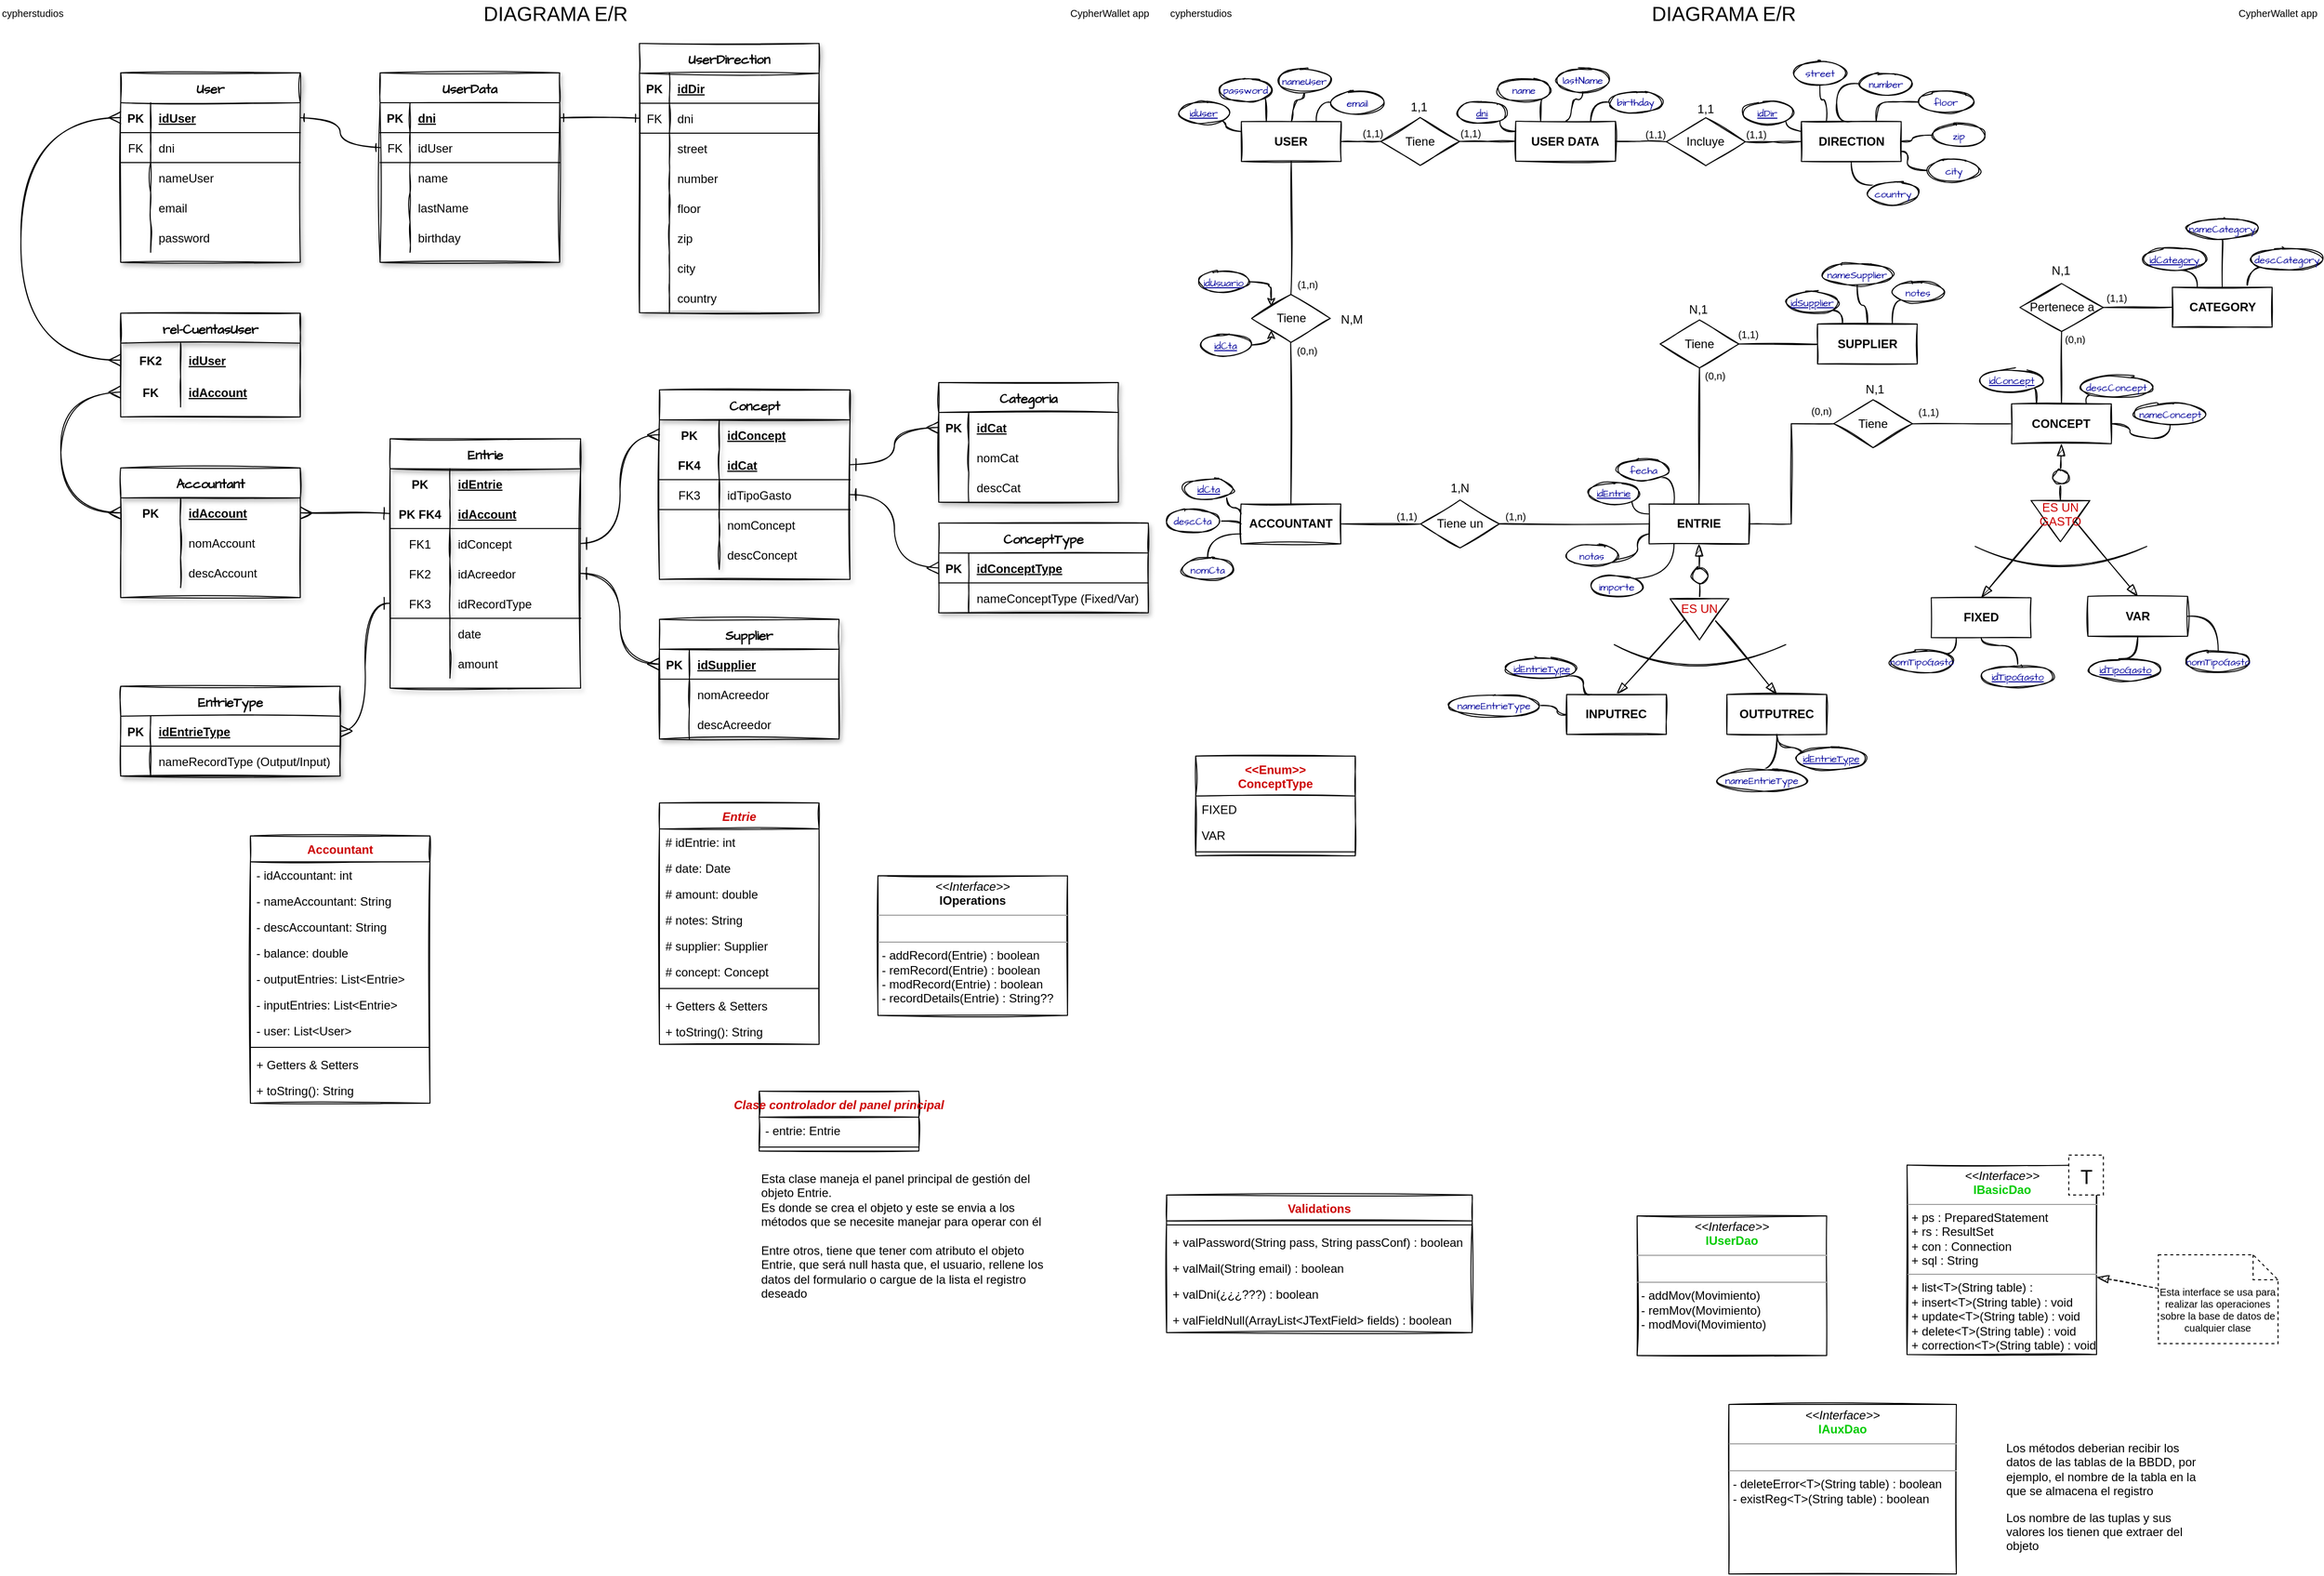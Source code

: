 <mxfile version="14.6.13" type="device"><diagram id="dH8pStG0cIbIOmT-wp8k" name="Página-1"><mxGraphModel dx="2047" dy="452" grid="1" gridSize="10" guides="1" tooltips="1" connect="1" arrows="1" fold="1" page="1" pageScale="1" pageWidth="1169" pageHeight="827" math="0" shadow="0"><root><mxCell id="0"/><mxCell id="1" parent="0"/><mxCell id="-54r0Y_ryWKuRMs72yuf-72" value="" style="edgeStyle=orthogonalEdgeStyle;curved=1;rounded=0;orthogonalLoop=1;jettySize=auto;html=1;startSize=10;endArrow=none;endFill=0;endSize=10;sketch=1;" parent="1" source="-54r0Y_ryWKuRMs72yuf-2" target="-54r0Y_ryWKuRMs72yuf-71" edge="1"><mxGeometry relative="1" as="geometry"/></mxCell><mxCell id="-54r0Y_ryWKuRMs72yuf-2" value="USER" style="whiteSpace=wrap;html=1;align=center;fontStyle=1;sketch=1;" parent="1" vertex="1"><mxGeometry x="83.33" y="143.83" width="100" height="40" as="geometry"/></mxCell><mxCell id="-54r0Y_ryWKuRMs72yuf-11" style="edgeStyle=orthogonalEdgeStyle;orthogonalLoop=1;jettySize=auto;html=1;exitX=1;exitY=1;exitDx=0;exitDy=0;entryX=0;entryY=0.25;entryDx=0;entryDy=0;endArrow=none;endFill=0;endSize=10;startSize=10;curved=1;sketch=1;fontColor=#000099;" parent="1" source="-54r0Y_ryWKuRMs72yuf-3" target="-54r0Y_ryWKuRMs72yuf-2" edge="1"><mxGeometry relative="1" as="geometry"><Array as="points"><mxPoint x="68" y="143"/><mxPoint x="68" y="154"/></Array></mxGeometry></mxCell><mxCell id="-54r0Y_ryWKuRMs72yuf-3" value="idUser" style="ellipse;whiteSpace=wrap;html=1;align=center;fontStyle=4;fontSize=10;sketch=1;fontFamily=Architects Daughter;fontSource=https%3A%2F%2Ffonts.googleapis.com%2Fcss%3Ffamily%3DArchitects%2BDaughter;fontColor=#000099;" parent="1" vertex="1"><mxGeometry x="20" y="124.19" width="51.33" height="22" as="geometry"/></mxCell><mxCell id="-54r0Y_ryWKuRMs72yuf-12" style="edgeStyle=orthogonalEdgeStyle;curved=1;orthogonalLoop=1;jettySize=auto;html=1;exitX=1;exitY=1;exitDx=0;exitDy=0;entryX=0.25;entryY=0;entryDx=0;entryDy=0;startSize=10;endArrow=none;endFill=0;endSize=10;sketch=1;fontFamily=Architects Daughter;fontSource=https%3A%2F%2Ffonts.googleapis.com%2Fcss%3Ffamily%3DArchitects%2BDaughter;fontColor=#000099;" parent="1" source="-54r0Y_ryWKuRMs72yuf-4" target="-54r0Y_ryWKuRMs72yuf-2" edge="1"><mxGeometry relative="1" as="geometry"><mxPoint x="104.33" y="143.83" as="targetPoint"/></mxGeometry></mxCell><mxCell id="-54r0Y_ryWKuRMs72yuf-4" value="password" style="ellipse;whiteSpace=wrap;html=1;align=center;fontStyle=0;fontSize=10;sketch=1;fontFamily=Architects Daughter;fontSource=https%3A%2F%2Ffonts.googleapis.com%2Fcss%3Ffamily%3DArchitects%2BDaughter;fontColor=#000099;" parent="1" vertex="1"><mxGeometry x="61.33" y="101.12" width="53" height="22.71" as="geometry"/></mxCell><mxCell id="-54r0Y_ryWKuRMs72yuf-13" style="edgeStyle=orthogonalEdgeStyle;curved=1;orthogonalLoop=1;jettySize=auto;html=1;exitX=0.5;exitY=1;exitDx=0;exitDy=0;startSize=10;endArrow=none;endFill=0;endSize=10;sketch=1;fontFamily=Architects Daughter;fontSource=https%3A%2F%2Ffonts.googleapis.com%2Fcss%3Ffamily%3DArchitects%2BDaughter;fontColor=#000099;entryX=0.5;entryY=0;entryDx=0;entryDy=0;" parent="1" source="-54r0Y_ryWKuRMs72yuf-5" target="-54r0Y_ryWKuRMs72yuf-2" edge="1"><mxGeometry relative="1" as="geometry"><Array as="points"><mxPoint x="147" y="122"/><mxPoint x="135" y="122"/><mxPoint x="135" y="144"/></Array><mxPoint x="147" y="130" as="targetPoint"/></mxGeometry></mxCell><mxCell id="-54r0Y_ryWKuRMs72yuf-5" value="nameUser" style="ellipse;whiteSpace=wrap;html=1;align=center;fontStyle=0;fontSize=10;sketch=1;fontFamily=Architects Daughter;fontSource=https%3A%2F%2Ffonts.googleapis.com%2Fcss%3Ffamily%3DArchitects%2BDaughter;fontColor=#000099;" parent="1" vertex="1"><mxGeometry x="120" y="91.25" width="53" height="22.71" as="geometry"/></mxCell><mxCell id="-54r0Y_ryWKuRMs72yuf-14" style="edgeStyle=orthogonalEdgeStyle;curved=1;orthogonalLoop=1;jettySize=auto;html=1;exitX=0;exitY=0.5;exitDx=0;exitDy=0;entryX=0.75;entryY=0;entryDx=0;entryDy=0;startSize=10;endArrow=none;endFill=0;endSize=10;sketch=1;fontFamily=Architects Daughter;fontSource=https%3A%2F%2Ffonts.googleapis.com%2Fcss%3Ffamily%3DArchitects%2BDaughter;fontColor=#000099;" parent="1" source="-54r0Y_ryWKuRMs72yuf-6" target="-54r0Y_ryWKuRMs72yuf-2" edge="1"><mxGeometry relative="1" as="geometry"><mxPoint x="154.33" y="143.83" as="targetPoint"/></mxGeometry></mxCell><mxCell id="-54r0Y_ryWKuRMs72yuf-6" value="email" style="ellipse;whiteSpace=wrap;html=1;align=center;fontStyle=0;fontSize=10;sketch=1;fontFamily=Architects Daughter;fontSource=https%3A%2F%2Ffonts.googleapis.com%2Fcss%3Ffamily%3DArchitects%2BDaughter;fontColor=#000099;" parent="1" vertex="1"><mxGeometry x="173" y="113.25" width="53" height="22.71" as="geometry"/></mxCell><mxCell id="-54r0Y_ryWKuRMs72yuf-7" value="ACCOUNTANT" style="whiteSpace=wrap;html=1;align=center;fontStyle=1;sketch=1;" parent="1" vertex="1"><mxGeometry x="83" y="527.25" width="100" height="40" as="geometry"/></mxCell><mxCell id="-54r0Y_ryWKuRMs72yuf-15" style="edgeStyle=orthogonalEdgeStyle;orthogonalLoop=1;jettySize=auto;html=1;exitX=1;exitY=1;exitDx=0;exitDy=0;startSize=10;endArrow=none;endFill=0;endSize=10;entryX=0;entryY=0.25;entryDx=0;entryDy=0;curved=1;sketch=1;fontFamily=Architects Daughter;fontSource=https%3A%2F%2Ffonts.googleapis.com%2Fcss%3Ffamily%3DArchitects%2BDaughter;fontColor=#000099;" parent="1" source="-54r0Y_ryWKuRMs72yuf-8" target="-54r0Y_ryWKuRMs72yuf-7" edge="1"><mxGeometry relative="1" as="geometry"><Array as="points"><mxPoint x="69" y="531"/><mxPoint x="83" y="531"/></Array></mxGeometry></mxCell><mxCell id="-54r0Y_ryWKuRMs72yuf-8" value="idCta" style="ellipse;whiteSpace=wrap;html=1;align=center;fontStyle=4;fontSize=10;sketch=1;fontFamily=Architects Daughter;fontSource=https%3A%2F%2Ffonts.googleapis.com%2Fcss%3Ffamily%3DArchitects%2BDaughter;fontColor=#000099;" parent="1" vertex="1"><mxGeometry x="24.67" y="501.25" width="51.33" height="22" as="geometry"/></mxCell><mxCell id="-54r0Y_ryWKuRMs72yuf-16" style="edgeStyle=orthogonalEdgeStyle;curved=1;orthogonalLoop=1;jettySize=auto;html=1;exitX=0.5;exitY=0;exitDx=0;exitDy=0;entryX=0;entryY=0.75;entryDx=0;entryDy=0;startSize=10;endArrow=none;endFill=0;endSize=10;sketch=1;fontFamily=Architects Daughter;fontSource=https%3A%2F%2Ffonts.googleapis.com%2Fcss%3Ffamily%3DArchitects%2BDaughter;fontColor=#000099;" parent="1" source="-54r0Y_ryWKuRMs72yuf-9" target="-54r0Y_ryWKuRMs72yuf-7" edge="1"><mxGeometry relative="1" as="geometry"/></mxCell><mxCell id="-54r0Y_ryWKuRMs72yuf-9" value="nomCta" style="ellipse;whiteSpace=wrap;html=1;align=center;fontStyle=0;fontSize=10;sketch=1;fontFamily=Architects Daughter;fontSource=https%3A%2F%2Ffonts.googleapis.com%2Fcss%3Ffamily%3DArchitects%2BDaughter;fontColor=#000099;" parent="1" vertex="1"><mxGeometry x="23.0" y="581.25" width="53" height="22.71" as="geometry"/></mxCell><mxCell id="-54r0Y_ryWKuRMs72yuf-17" style="edgeStyle=orthogonalEdgeStyle;curved=1;orthogonalLoop=1;jettySize=auto;html=1;exitX=1;exitY=0.5;exitDx=0;exitDy=0;entryX=0;entryY=0.5;entryDx=0;entryDy=0;startSize=10;endArrow=none;endFill=0;endSize=10;sketch=1;fontFamily=Architects Daughter;fontSource=https%3A%2F%2Ffonts.googleapis.com%2Fcss%3Ffamily%3DArchitects%2BDaughter;fontColor=#000099;" parent="1" source="-54r0Y_ryWKuRMs72yuf-10" target="-54r0Y_ryWKuRMs72yuf-7" edge="1"><mxGeometry relative="1" as="geometry"><mxPoint x="63.0" y="547.255" as="sourcePoint"/></mxGeometry></mxCell><mxCell id="-54r0Y_ryWKuRMs72yuf-10" value="descCta" style="ellipse;whiteSpace=wrap;html=1;align=center;fontStyle=0;fontSize=10;sketch=1;fontFamily=Architects Daughter;fontSource=https%3A%2F%2Ffonts.googleapis.com%2Fcss%3Ffamily%3DArchitects%2BDaughter;fontColor=#000099;" parent="1" vertex="1"><mxGeometry x="8.33" y="533.13" width="53" height="22.71" as="geometry"/></mxCell><mxCell id="-54r0Y_ryWKuRMs72yuf-38" value="" style="edgeStyle=orthogonalEdgeStyle;curved=1;orthogonalLoop=1;jettySize=auto;html=1;startSize=10;endArrow=none;endFill=0;endSize=10;entryX=1;entryY=0.5;entryDx=0;entryDy=0;exitX=0;exitY=0.5;exitDx=0;exitDy=0;sketch=1;" parent="1" source="-54r0Y_ryWKuRMs72yuf-25" target="-54r0Y_ryWKuRMs72yuf-32" edge="1"><mxGeometry relative="1" as="geometry"><mxPoint x="461.67" y="366.83" as="sourcePoint"/></mxGeometry></mxCell><mxCell id="-54r0Y_ryWKuRMs72yuf-18" value="ENTRIE" style="whiteSpace=wrap;html=1;align=center;fontStyle=1;sketch=1;" parent="1" vertex="1"><mxGeometry x="492" y="527.25" width="100" height="40" as="geometry"/></mxCell><mxCell id="-54r0Y_ryWKuRMs72yuf-19" style="edgeStyle=orthogonalEdgeStyle;curved=1;orthogonalLoop=1;jettySize=auto;html=1;exitX=1;exitY=1;exitDx=0;exitDy=0;startSize=10;endArrow=none;endFill=0;endSize=10;entryX=0;entryY=0.25;entryDx=0;entryDy=0;sketch=1;fontFamily=Architects Daughter;fontSource=https%3A%2F%2Ffonts.googleapis.com%2Fcss%3Ffamily%3DArchitects%2BDaughter;fontColor=#000099;" parent="1" source="-54r0Y_ryWKuRMs72yuf-20" target="-54r0Y_ryWKuRMs72yuf-18" edge="1"><mxGeometry relative="1" as="geometry"><Array as="points"><mxPoint x="475" y="537.25"/></Array></mxGeometry></mxCell><mxCell id="-54r0Y_ryWKuRMs72yuf-20" value="idEntrie" style="ellipse;whiteSpace=wrap;html=1;align=center;fontStyle=4;fontSize=10;sketch=1;fontFamily=Architects Daughter;fontSource=https%3A%2F%2Ffonts.googleapis.com%2Fcss%3Ffamily%3DArchitects%2BDaughter;fontColor=#000099;" parent="1" vertex="1"><mxGeometry x="431.01" y="505.25" width="51.33" height="22" as="geometry"/></mxCell><mxCell id="-54r0Y_ryWKuRMs72yuf-25" value="SUPPLIER" style="whiteSpace=wrap;html=1;align=center;fontStyle=1;sketch=1;" parent="1" vertex="1"><mxGeometry x="660.83" y="346.83" width="100" height="40" as="geometry"/></mxCell><mxCell id="-54r0Y_ryWKuRMs72yuf-48" style="edgeStyle=orthogonalEdgeStyle;rounded=0;orthogonalLoop=1;jettySize=auto;html=1;exitX=0;exitY=0.5;exitDx=0;exitDy=0;entryX=1;entryY=0.5;entryDx=0;entryDy=0;startSize=10;endArrow=none;endFill=0;endSize=10;sketch=1;" parent="1" source="-54r0Y_ryWKuRMs72yuf-26" target="9eotasWaeSBjkCJxdv2r-34" edge="1"><mxGeometry relative="1" as="geometry"/></mxCell><mxCell id="-54r0Y_ryWKuRMs72yuf-64" value="" style="orthogonalLoop=1;jettySize=auto;html=1;startSize=10;endArrow=none;endFill=0;endSize=10;entryX=0.5;entryY=1;entryDx=0;entryDy=0;rounded=0;sketch=1;exitX=0.5;exitY=0;exitDx=0;exitDy=0;" parent="1" source="-54r0Y_ryWKuRMs72yuf-26" target="-54r0Y_ryWKuRMs72yuf-60" edge="1"><mxGeometry relative="1" as="geometry"><mxPoint x="994.5" y="479.83" as="targetPoint"/></mxGeometry></mxCell><mxCell id="-54r0Y_ryWKuRMs72yuf-26" value="CONCEPT" style="whiteSpace=wrap;html=1;align=center;fontStyle=1;sketch=1;" parent="1" vertex="1"><mxGeometry x="855.33" y="426.83" width="100" height="40" as="geometry"/></mxCell><mxCell id="-54r0Y_ryWKuRMs72yuf-29" style="edgeStyle=orthogonalEdgeStyle;curved=1;orthogonalLoop=1;jettySize=auto;html=1;exitX=1;exitY=1;exitDx=0;exitDy=0;entryX=0.25;entryY=0;entryDx=0;entryDy=0;startSize=10;endArrow=none;endFill=0;endSize=10;sketch=1;fontFamily=Architects Daughter;fontSource=https%3A%2F%2Ffonts.googleapis.com%2Fcss%3Ffamily%3DArchitects%2BDaughter;fontColor=#000099;" parent="1" source="-54r0Y_ryWKuRMs72yuf-28" target="-54r0Y_ryWKuRMs72yuf-18" edge="1"><mxGeometry relative="1" as="geometry"/></mxCell><mxCell id="-54r0Y_ryWKuRMs72yuf-28" value="fecha" style="ellipse;whiteSpace=wrap;html=1;align=center;fontStyle=0;fontSize=10;horizontal=1;labelBackgroundColor=none;labelBorderColor=none;sketch=1;fontFamily=Architects Daughter;fontSource=https%3A%2F%2Ffonts.googleapis.com%2Fcss%3Ffamily%3DArchitects%2BDaughter;fontColor=#000099;" parent="1" vertex="1"><mxGeometry x="460.66" y="482.0" width="51.33" height="22" as="geometry"/></mxCell><mxCell id="-54r0Y_ryWKuRMs72yuf-31" style="edgeStyle=orthogonalEdgeStyle;curved=1;orthogonalLoop=1;jettySize=auto;html=1;exitX=0;exitY=1;exitDx=0;exitDy=0;entryX=0;entryY=0.75;entryDx=0;entryDy=0;startSize=10;endArrow=none;endFill=0;endSize=10;sketch=1;fontFamily=Architects Daughter;fontSource=https%3A%2F%2Ffonts.googleapis.com%2Fcss%3Ffamily%3DArchitects%2BDaughter;fontColor=#000099;" parent="1" source="-54r0Y_ryWKuRMs72yuf-30" target="-54r0Y_ryWKuRMs72yuf-18" edge="1"><mxGeometry relative="1" as="geometry"/></mxCell><mxCell id="-54r0Y_ryWKuRMs72yuf-30" value="notas" style="ellipse;whiteSpace=wrap;html=1;align=center;fontStyle=0;fontSize=10;horizontal=1;labelBackgroundColor=none;labelBorderColor=none;sketch=1;fontFamily=Architects Daughter;fontSource=https%3A%2F%2Ffonts.googleapis.com%2Fcss%3Ffamily%3DArchitects%2BDaughter;fontColor=#000099;" parent="1" vertex="1"><mxGeometry x="409.33" y="567.83" width="51.33" height="22" as="geometry"/></mxCell><mxCell id="-54r0Y_ryWKuRMs72yuf-82" value="" style="edgeStyle=orthogonalEdgeStyle;curved=1;rounded=0;orthogonalLoop=1;jettySize=auto;html=1;startSize=10;endArrow=none;endFill=0;endSize=10;entryX=0.5;entryY=0;entryDx=0;entryDy=0;sketch=1;" parent="1" source="-54r0Y_ryWKuRMs72yuf-32" target="-54r0Y_ryWKuRMs72yuf-18" edge="1"><mxGeometry relative="1" as="geometry"/></mxCell><mxCell id="-54r0Y_ryWKuRMs72yuf-32" value="Tiene" style="shape=rhombus;perimeter=rhombusPerimeter;whiteSpace=wrap;html=1;align=center;gradientColor=none;sketch=1;" parent="1" vertex="1"><mxGeometry x="503" y="342.83" width="79" height="48" as="geometry"/></mxCell><mxCell id="-54r0Y_ryWKuRMs72yuf-34" value="(0,n)" style="text;strokeColor=none;fillColor=none;spacingLeft=4;spacingRight=4;overflow=hidden;rotatable=0;points=[[0,0.5],[1,0.5]];portConstraint=eastwest;fontSize=10;" parent="1" vertex="1"><mxGeometry x="542" y="386.25" width="40" height="30" as="geometry"/></mxCell><mxCell id="-54r0Y_ryWKuRMs72yuf-41" value="(1,1)" style="text;strokeColor=none;spacingLeft=4;spacingRight=4;overflow=hidden;rotatable=0;points=[[0,0.5],[1,0.5]];portConstraint=eastwest;fontSize=10;" parent="1" vertex="1"><mxGeometry x="755.99" y="422.83" width="41" height="26" as="geometry"/></mxCell><mxCell id="-54r0Y_ryWKuRMs72yuf-54" style="edgeStyle=orthogonalEdgeStyle;curved=1;orthogonalLoop=1;jettySize=auto;html=1;exitX=1;exitY=1;exitDx=0;exitDy=0;entryX=0.25;entryY=0;entryDx=0;entryDy=0;startSize=10;endArrow=none;endFill=0;endSize=10;sketch=1;fontColor=#3333FF;fontFamily=Architects Daughter;fontSource=https%3A%2F%2Ffonts.googleapis.com%2Fcss%3Ffamily%3DArchitects%2BDaughter;" parent="1" source="-54r0Y_ryWKuRMs72yuf-42" target="-54r0Y_ryWKuRMs72yuf-25" edge="1"><mxGeometry relative="1" as="geometry"/></mxCell><mxCell id="-54r0Y_ryWKuRMs72yuf-42" value="idSupplier" style="ellipse;whiteSpace=wrap;html=1;align=center;fontStyle=4;fontSize=10;sketch=1;fontFamily=Architects Daughter;fontSource=https%3A%2F%2Ffonts.googleapis.com%2Fcss%3Ffamily%3DArchitects%2BDaughter;fontColor=#000099;" parent="1" vertex="1"><mxGeometry x="630.0" y="314.25" width="51.33" height="22" as="geometry"/></mxCell><mxCell id="-54r0Y_ryWKuRMs72yuf-49" style="edgeStyle=orthogonalEdgeStyle;orthogonalLoop=1;jettySize=auto;html=1;exitX=1;exitY=1;exitDx=0;exitDy=0;entryX=0.25;entryY=0;entryDx=0;entryDy=0;startSize=10;endArrow=none;endFill=0;endSize=10;curved=1;sketch=1;fontFamily=Architects Daughter;fontSource=https%3A%2F%2Ffonts.googleapis.com%2Fcss%3Ffamily%3DArchitects%2BDaughter;fontColor=#000099;" parent="1" source="-54r0Y_ryWKuRMs72yuf-43" target="-54r0Y_ryWKuRMs72yuf-26" edge="1"><mxGeometry relative="1" as="geometry"/></mxCell><mxCell id="-54r0Y_ryWKuRMs72yuf-43" value="idConcept" style="ellipse;whiteSpace=wrap;html=1;align=center;fontStyle=4;fontSize=10;sketch=1;fontFamily=Architects Daughter;fontSource=https%3A%2F%2Ffonts.googleapis.com%2Fcss%3Ffamily%3DArchitects%2BDaughter;fontColor=#000099;" parent="1" vertex="1"><mxGeometry x="824" y="392.33" width="62.66" height="22" as="geometry"/></mxCell><mxCell id="-54r0Y_ryWKuRMs72yuf-55" style="edgeStyle=orthogonalEdgeStyle;curved=1;orthogonalLoop=1;jettySize=auto;html=1;exitX=0;exitY=1;exitDx=0;exitDy=0;entryX=0.75;entryY=0;entryDx=0;entryDy=0;startSize=10;endArrow=none;endFill=0;endSize=10;sketch=1;fontColor=#3333FF;fontFamily=Architects Daughter;fontSource=https%3A%2F%2Ffonts.googleapis.com%2Fcss%3Ffamily%3DArchitects%2BDaughter;" parent="1" source="-54r0Y_ryWKuRMs72yuf-45" target="-54r0Y_ryWKuRMs72yuf-25" edge="1"><mxGeometry relative="1" as="geometry"/></mxCell><mxCell id="-54r0Y_ryWKuRMs72yuf-45" value="notes" style="ellipse;whiteSpace=wrap;html=1;align=center;fontStyle=0;fontSize=10;horizontal=1;labelBackgroundColor=none;labelBorderColor=none;sketch=1;fontFamily=Architects Daughter;fontSource=https%3A%2F%2Ffonts.googleapis.com%2Fcss%3Ffamily%3DArchitects%2BDaughter;fontColor=#000099;" parent="1" vertex="1"><mxGeometry x="736.33" y="304.25" width="51.33" height="22" as="geometry"/></mxCell><mxCell id="-54r0Y_ryWKuRMs72yuf-50" style="edgeStyle=orthogonalEdgeStyle;orthogonalLoop=1;jettySize=auto;html=1;exitX=0.5;exitY=1;exitDx=0;exitDy=0;entryX=1;entryY=0.5;entryDx=0;entryDy=0;startSize=10;endArrow=none;endFill=0;endSize=10;curved=1;sketch=1;fontFamily=Architects Daughter;fontSource=https%3A%2F%2Ffonts.googleapis.com%2Fcss%3Ffamily%3DArchitects%2BDaughter;fontColor=#000099;" parent="1" source="-54r0Y_ryWKuRMs72yuf-46" target="-54r0Y_ryWKuRMs72yuf-26" edge="1"><mxGeometry relative="1" as="geometry"><Array as="points"><mxPoint x="1014" y="461.25"/><mxPoint x="974" y="461.25"/><mxPoint x="974" y="447.25"/></Array></mxGeometry></mxCell><mxCell id="-54r0Y_ryWKuRMs72yuf-46" value="nameConcept" style="ellipse;whiteSpace=wrap;html=1;align=center;fontStyle=0;fontSize=10;horizontal=1;labelBackgroundColor=none;labelBorderColor=none;sketch=1;fontFamily=Architects Daughter;fontSource=https%3A%2F%2Ffonts.googleapis.com%2Fcss%3Ffamily%3DArchitects%2BDaughter;fontColor=#000099;" parent="1" vertex="1"><mxGeometry x="978.5" y="425.83" width="71.33" height="22" as="geometry"/></mxCell><mxCell id="-54r0Y_ryWKuRMs72yuf-51" style="edgeStyle=orthogonalEdgeStyle;orthogonalLoop=1;jettySize=auto;html=1;exitX=0;exitY=1;exitDx=0;exitDy=0;entryX=0.75;entryY=0;entryDx=0;entryDy=0;startSize=10;endArrow=none;endFill=0;endSize=10;curved=1;sketch=1;fontFamily=Architects Daughter;fontSource=https%3A%2F%2Ffonts.googleapis.com%2Fcss%3Ffamily%3DArchitects%2BDaughter;fontColor=#000099;" parent="1" source="-54r0Y_ryWKuRMs72yuf-47" target="-54r0Y_ryWKuRMs72yuf-26" edge="1"><mxGeometry relative="1" as="geometry"/></mxCell><mxCell id="-54r0Y_ryWKuRMs72yuf-47" value="descConcept" style="ellipse;whiteSpace=wrap;html=1;align=center;fontStyle=0;fontSize=10;horizontal=1;labelBackgroundColor=none;labelBorderColor=none;sketch=1;fontFamily=Architects Daughter;fontSource=https%3A%2F%2Ffonts.googleapis.com%2Fcss%3Ffamily%3DArchitects%2BDaughter;fontColor=#000099;" parent="1" vertex="1"><mxGeometry x="924.5" y="398.54" width="71.33" height="22" as="geometry"/></mxCell><mxCell id="-54r0Y_ryWKuRMs72yuf-53" value="(1,1)" style="text;strokeColor=none;fillColor=none;spacingLeft=4;spacingRight=4;overflow=hidden;rotatable=0;points=[[0,0.5],[1,0.5]];portConstraint=eastwest;fontSize=10;" parent="1" vertex="1"><mxGeometry x="575.33" y="344.83" width="37" height="16" as="geometry"/></mxCell><mxCell id="-54r0Y_ryWKuRMs72yuf-68" style="edgeStyle=orthogonalEdgeStyle;curved=1;rounded=0;orthogonalLoop=1;jettySize=auto;html=1;exitX=0;exitY=1;exitDx=0;exitDy=0;entryX=0.75;entryY=0;entryDx=0;entryDy=0;startSize=10;endArrow=none;endFill=0;endSize=10;sketch=1;fontColor=#000099;" parent="1" source="-54r0Y_ryWKuRMs72yuf-56" target="-54r0Y_ryWKuRMs72yuf-57" edge="1"><mxGeometry relative="1" as="geometry"/></mxCell><mxCell id="-54r0Y_ryWKuRMs72yuf-56" value="descCategory" style="ellipse;whiteSpace=wrap;html=1;align=center;fontStyle=0;fontSize=10;horizontal=1;labelBackgroundColor=none;labelBorderColor=none;sketch=1;fontFamily=Architects Daughter;fontSource=https%3A%2F%2Ffonts.googleapis.com%2Fcss%3Ffamily%3DArchitects%2BDaughter;fontColor=#000099;" parent="1" vertex="1"><mxGeometry x="1095.67" y="270.71" width="71.33" height="22" as="geometry"/></mxCell><mxCell id="-54r0Y_ryWKuRMs72yuf-57" value="CATEGORY" style="whiteSpace=wrap;html=1;align=center;fontStyle=1;sketch=1;" parent="1" vertex="1"><mxGeometry x="1016.5" y="310.0" width="100" height="40" as="geometry"/></mxCell><mxCell id="-54r0Y_ryWKuRMs72yuf-66" style="edgeStyle=orthogonalEdgeStyle;rounded=0;orthogonalLoop=1;jettySize=auto;html=1;exitX=0.5;exitY=1;exitDx=0;exitDy=0;entryX=0.25;entryY=0;entryDx=0;entryDy=0;startSize=10;endArrow=none;endFill=0;endSize=10;curved=1;sketch=1;fontColor=#000099;" parent="1" source="-54r0Y_ryWKuRMs72yuf-58" target="-54r0Y_ryWKuRMs72yuf-57" edge="1"><mxGeometry relative="1" as="geometry"/></mxCell><mxCell id="-54r0Y_ryWKuRMs72yuf-58" value="idCategory" style="ellipse;whiteSpace=wrap;html=1;align=center;fontStyle=4;fontSize=10;fontFamily=Architects Daughter;fontSource=https%3A%2F%2Ffonts.googleapis.com%2Fcss%3Ffamily%3DArchitects%2BDaughter;fontColor=#000099;sketch=1;" parent="1" vertex="1"><mxGeometry x="987.17" y="270.71" width="62.66" height="22" as="geometry"/></mxCell><mxCell id="-54r0Y_ryWKuRMs72yuf-67" style="edgeStyle=orthogonalEdgeStyle;curved=1;rounded=0;orthogonalLoop=1;jettySize=auto;html=1;exitX=0.5;exitY=1;exitDx=0;exitDy=0;entryX=0.5;entryY=0;entryDx=0;entryDy=0;startSize=10;endArrow=none;endFill=0;endSize=10;sketch=1;fontColor=#000099;" parent="1" source="-54r0Y_ryWKuRMs72yuf-59" target="-54r0Y_ryWKuRMs72yuf-57" edge="1"><mxGeometry relative="1" as="geometry"/></mxCell><mxCell id="-54r0Y_ryWKuRMs72yuf-59" value="nameCategory" style="ellipse;whiteSpace=wrap;html=1;align=center;fontStyle=0;fontSize=10;horizontal=1;labelBackgroundColor=none;labelBorderColor=none;sketch=1;fontFamily=Architects Daughter;fontSource=https%3A%2F%2Ffonts.googleapis.com%2Fcss%3Ffamily%3DArchitects%2BDaughter;fontColor=#000099;" parent="1" vertex="1"><mxGeometry x="1030.84" y="240" width="71.33" height="22" as="geometry"/></mxCell><mxCell id="-54r0Y_ryWKuRMs72yuf-65" style="orthogonalLoop=1;jettySize=auto;html=1;exitX=1;exitY=0.5;exitDx=0;exitDy=0;entryX=0;entryY=0.5;entryDx=0;entryDy=0;startSize=10;endArrow=none;endFill=0;endSize=10;rounded=0;sketch=1;" parent="1" source="-54r0Y_ryWKuRMs72yuf-60" target="-54r0Y_ryWKuRMs72yuf-57" edge="1"><mxGeometry relative="1" as="geometry"/></mxCell><mxCell id="-54r0Y_ryWKuRMs72yuf-60" value="Pertenece a" style="shape=rhombus;perimeter=rhombusPerimeter;whiteSpace=wrap;html=1;align=center;gradientColor=none;sketch=1;" parent="1" vertex="1"><mxGeometry x="863.67" y="306.25" width="83.67" height="48" as="geometry"/></mxCell><mxCell id="-54r0Y_ryWKuRMs72yuf-62" value="(0,n)" style="text;strokeColor=none;fillColor=none;spacingLeft=4;spacingRight=4;overflow=hidden;rotatable=0;points=[[0,0.5],[1,0.5]];portConstraint=eastwest;fontSize=10;" parent="1" vertex="1"><mxGeometry x="902.83" y="350" width="40" height="13.5" as="geometry"/></mxCell><mxCell id="-54r0Y_ryWKuRMs72yuf-63" value="(1,1)" style="text;strokeColor=none;fillColor=none;spacingLeft=4;spacingRight=4;overflow=hidden;rotatable=0;points=[[0,0.5],[1,0.5]];portConstraint=eastwest;fontSize=10;" parent="1" vertex="1"><mxGeometry x="944.67" y="308.5" width="39.33" height="26" as="geometry"/></mxCell><mxCell id="-54r0Y_ryWKuRMs72yuf-70" value="" style="edgeStyle=orthogonalEdgeStyle;curved=1;rounded=0;orthogonalLoop=1;jettySize=auto;html=1;startSize=10;endArrow=none;endFill=0;endSize=10;entryX=1;entryY=0.5;entryDx=0;entryDy=0;sketch=1;" parent="1" source="-54r0Y_ryWKuRMs72yuf-69" target="-54r0Y_ryWKuRMs72yuf-7" edge="1"><mxGeometry relative="1" as="geometry"/></mxCell><mxCell id="-54r0Y_ryWKuRMs72yuf-77" value="" style="edgeStyle=orthogonalEdgeStyle;curved=1;rounded=0;orthogonalLoop=1;jettySize=auto;html=1;startSize=10;endArrow=none;endFill=0;endSize=10;sketch=1;" parent="1" source="-54r0Y_ryWKuRMs72yuf-69" target="-54r0Y_ryWKuRMs72yuf-18" edge="1"><mxGeometry relative="1" as="geometry"/></mxCell><mxCell id="-54r0Y_ryWKuRMs72yuf-69" value="Tiene un" style="shape=rhombus;perimeter=rhombusPerimeter;whiteSpace=wrap;html=1;align=center;gradientColor=none;sketch=1;" parent="1" vertex="1"><mxGeometry x="263" y="523.25" width="79" height="48" as="geometry"/></mxCell><mxCell id="-54r0Y_ryWKuRMs72yuf-73" value="" style="edgeStyle=orthogonalEdgeStyle;curved=1;rounded=0;orthogonalLoop=1;jettySize=auto;html=1;startSize=10;endArrow=none;endFill=0;endSize=10;exitX=0.496;exitY=0.958;exitDx=0;exitDy=0;exitPerimeter=0;sketch=1;" parent="1" source="-54r0Y_ryWKuRMs72yuf-71" target="-54r0Y_ryWKuRMs72yuf-7" edge="1"><mxGeometry relative="1" as="geometry"><mxPoint x="133" y="445.25" as="sourcePoint"/></mxGeometry></mxCell><mxCell id="-54r0Y_ryWKuRMs72yuf-71" value="Tiene" style="shape=rhombus;perimeter=rhombusPerimeter;whiteSpace=wrap;html=1;align=center;gradientColor=none;sketch=1;" parent="1" vertex="1"><mxGeometry x="93.5" y="317.25" width="79" height="48" as="geometry"/></mxCell><mxCell id="-54r0Y_ryWKuRMs72yuf-75" value="(1,n)" style="text;strokeColor=none;fillColor=none;spacingLeft=4;spacingRight=4;overflow=hidden;rotatable=0;points=[[0,0.5],[1,0.5]];portConstraint=eastwest;fontSize=10;" parent="1" vertex="1"><mxGeometry x="133.67" y="294.83" width="40" height="24.42" as="geometry"/></mxCell><mxCell id="-54r0Y_ryWKuRMs72yuf-76" value="(0,n)" style="text;strokeColor=none;fillColor=none;spacingLeft=4;spacingRight=4;overflow=hidden;rotatable=0;points=[[0,0.5],[1,0.5]];portConstraint=eastwest;fontSize=10;" parent="1" vertex="1"><mxGeometry x="133" y="361.25" width="40" height="19" as="geometry"/></mxCell><mxCell id="-54r0Y_ryWKuRMs72yuf-79" value="(1,1)" style="text;strokeColor=none;fillColor=none;spacingLeft=4;spacingRight=4;overflow=hidden;rotatable=0;points=[[0,0.5],[1,0.5]];portConstraint=eastwest;fontSize=10;" parent="1" vertex="1"><mxGeometry x="233" y="527.25" width="40" height="24.42" as="geometry"/></mxCell><mxCell id="-54r0Y_ryWKuRMs72yuf-80" value="(1,n)" style="text;strokeColor=none;fillColor=none;spacingLeft=4;spacingRight=4;overflow=hidden;rotatable=0;points=[[0,0.5],[1,0.5]];portConstraint=eastwest;fontSize=10;" parent="1" vertex="1"><mxGeometry x="342" y="527.25" width="40" height="24.42" as="geometry"/></mxCell><mxCell id="-54r0Y_ryWKuRMs72yuf-84" value="" style="orthogonalLoop=1;jettySize=auto;html=1;endArrow=none;endFill=0;startArrow=blockThin;startFill=1;endSize=10;startSize=10;entryX=0.5;entryY=0;entryDx=0;entryDy=0;rounded=0;textOpacity=30;exitX=0.5;exitY=1;exitDx=0;exitDy=0;sketch=1;" parent="1" source="-54r0Y_ryWKuRMs72yuf-18" target="-54r0Y_ryWKuRMs72yuf-86" edge="1"><mxGeometry relative="1" as="geometry"><mxPoint x="539.5" y="621.25" as="targetPoint"/><mxPoint x="539.529" y="571.25" as="sourcePoint"/></mxGeometry></mxCell><mxCell id="-54r0Y_ryWKuRMs72yuf-85" value="" style="edgeStyle=none;rounded=0;orthogonalLoop=1;jettySize=auto;html=1;startArrow=none;startFill=0;startSize=10;endArrow=none;endFill=0;endSize=10;fontSize=10;textOpacity=30;sketch=1;" parent="1" source="-54r0Y_ryWKuRMs72yuf-86" target="-54r0Y_ryWKuRMs72yuf-88" edge="1"><mxGeometry relative="1" as="geometry"/></mxCell><mxCell id="-54r0Y_ryWKuRMs72yuf-86" value="" style="ellipse;whiteSpace=wrap;html=1;fontSize=10;align=center;textOpacity=30;sketch=1;" parent="1" vertex="1"><mxGeometry x="535" y="591.25" width="15" height="15" as="geometry"/></mxCell><mxCell id="-54r0Y_ryWKuRMs72yuf-90" style="orthogonalLoop=1;jettySize=auto;html=1;endArrow=blockThin;endFill=1;strokeColor=#000000;rounded=0;endSize=10;textOpacity=30;exitX=0;exitY=0;exitDx=44.25;exitDy=20.65;exitPerimeter=0;entryX=0.5;entryY=0;entryDx=0;entryDy=0;sketch=1;" parent="1" source="-54r0Y_ryWKuRMs72yuf-88" target="-54r0Y_ryWKuRMs72yuf-95" edge="1"><mxGeometry relative="1" as="geometry"><mxPoint x="393" y="737.25" as="targetPoint"/><mxPoint x="490" y="648.25" as="sourcePoint"/></mxGeometry></mxCell><mxCell id="-54r0Y_ryWKuRMs72yuf-91" style="orthogonalLoop=1;jettySize=auto;html=1;entryX=0.5;entryY=0;entryDx=0;entryDy=0;endArrow=blockThin;endFill=1;strokeColor=#000000;rounded=0;endSize=10;textOpacity=30;exitX=0;exitY=0;exitDx=14.75;exitDy=20.65;exitPerimeter=0;sketch=1;" parent="1" source="-54r0Y_ryWKuRMs72yuf-88" target="-54r0Y_ryWKuRMs72yuf-96" edge="1"><mxGeometry relative="1" as="geometry"><mxPoint x="703" y="737.25" as="targetPoint"/><mxPoint x="590" y="643.25" as="sourcePoint"/></mxGeometry></mxCell><mxCell id="-54r0Y_ryWKuRMs72yuf-92" value="" style="endArrow=none;html=1;fontSize=10;curved=1;textOpacity=30;sketch=1;" parent="1" edge="1"><mxGeometry width="50" height="50" relative="1" as="geometry"><mxPoint x="457" y="668.25" as="sourcePoint"/><mxPoint x="629" y="668.25" as="targetPoint"/><Array as="points"><mxPoint x="537" y="709.25"/></Array></mxGeometry></mxCell><mxCell id="-54r0Y_ryWKuRMs72yuf-94" style="edgeStyle=orthogonalEdgeStyle;rounded=0;orthogonalLoop=1;jettySize=auto;html=1;exitX=1;exitY=0;exitDx=0;exitDy=0;entryX=0.25;entryY=1;entryDx=0;entryDy=0;startSize=10;endArrow=none;endFill=0;endSize=10;sketch=1;fontFamily=Architects Daughter;fontSource=https%3A%2F%2Ffonts.googleapis.com%2Fcss%3Ffamily%3DArchitects%2BDaughter;fontColor=#000099;curved=1;" parent="1" source="-54r0Y_ryWKuRMs72yuf-93" target="-54r0Y_ryWKuRMs72yuf-18" edge="1"><mxGeometry relative="1" as="geometry"/></mxCell><mxCell id="-54r0Y_ryWKuRMs72yuf-93" value="importe" style="ellipse;whiteSpace=wrap;html=1;align=center;fontStyle=0;fontSize=10;horizontal=1;labelBackgroundColor=none;labelBorderColor=none;sketch=1;fontFamily=Architects Daughter;fontSource=https%3A%2F%2Ffonts.googleapis.com%2Fcss%3Ffamily%3DArchitects%2BDaughter;fontColor=#000099;" parent="1" vertex="1"><mxGeometry x="433.66" y="598.83" width="51.33" height="22" as="geometry"/></mxCell><mxCell id="-54r0Y_ryWKuRMs72yuf-95" value="INPUTREC" style="whiteSpace=wrap;html=1;align=center;fontStyle=1;sketch=1;" parent="1" vertex="1"><mxGeometry x="409.33" y="718.25" width="100" height="40" as="geometry"/></mxCell><mxCell id="-54r0Y_ryWKuRMs72yuf-96" value="OUTPUTREC" style="whiteSpace=wrap;html=1;align=center;fontStyle=1;sketch=1;" parent="1" vertex="1"><mxGeometry x="569.99" y="718.25" width="100" height="40" as="geometry"/></mxCell><mxCell id="-54r0Y_ryWKuRMs72yuf-102" style="edgeStyle=orthogonalEdgeStyle;orthogonalLoop=1;jettySize=auto;html=1;exitX=1;exitY=1;exitDx=0;exitDy=0;entryX=0.25;entryY=0;entryDx=0;entryDy=0;startSize=10;endArrow=none;endFill=0;endSize=10;fontColor=#000000;curved=1;sketch=1;" parent="1" source="-54r0Y_ryWKuRMs72yuf-97" target="-54r0Y_ryWKuRMs72yuf-95" edge="1"><mxGeometry relative="1" as="geometry"><Array as="points"><mxPoint x="426" y="700.25"/><mxPoint x="426" y="718.25"/></Array></mxGeometry></mxCell><mxCell id="-54r0Y_ryWKuRMs72yuf-97" value="idEntrieType" style="ellipse;whiteSpace=wrap;html=1;align=center;fontStyle=4;fontSize=10;sketch=1;fontFamily=Architects Daughter;fontSource=https%3A%2F%2Ffonts.googleapis.com%2Fcss%3Ffamily%3DArchitects%2BDaughter;fontColor=#000099;" parent="1" vertex="1"><mxGeometry x="348.5" y="681.25" width="70.66" height="22" as="geometry"/></mxCell><mxCell id="-54r0Y_ryWKuRMs72yuf-103" style="edgeStyle=orthogonalEdgeStyle;curved=1;rounded=0;orthogonalLoop=1;jettySize=auto;html=1;exitX=0;exitY=1;exitDx=0;exitDy=0;entryX=0.5;entryY=1;entryDx=0;entryDy=0;startSize=10;endArrow=none;endFill=0;endSize=10;fontColor=#000000;sketch=1;" parent="1" target="-54r0Y_ryWKuRMs72yuf-96" edge="1"><mxGeometry relative="1" as="geometry"><Array as="points"><mxPoint x="650" y="771.25"/><mxPoint x="620" y="771.25"/></Array><mxPoint x="649.228" y="789.882" as="sourcePoint"/></mxGeometry></mxCell><mxCell id="-54r0Y_ryWKuRMs72yuf-101" value="idEntrieType" style="ellipse;whiteSpace=wrap;html=1;align=center;fontStyle=4;fontSize=10;sketch=1;fontFamily=Architects Daughter;fontSource=https%3A%2F%2Ffonts.googleapis.com%2Fcss%3Ffamily%3DArchitects%2BDaughter;fontColor=#000099;" parent="1" vertex="1"><mxGeometry x="639.34" y="771.25" width="70.66" height="22" as="geometry"/></mxCell><mxCell id="-54r0Y_ryWKuRMs72yuf-104" value="User" style="shape=table;startSize=30;container=1;collapsible=1;childLayout=tableLayout;fixedRows=1;rowLines=0;fontStyle=1;align=center;resizeLast=1;labelBackgroundColor=none;fontColor=#000000;sketch=1;shadow=1;fillStyle=auto;swimlaneFillColor=#FFFFFF;fontFamily=Architects Daughter;fontSource=https%3A%2F%2Ffonts.googleapis.com%2Fcss%3Ffamily%3DArchitects%2BDaughter;fontSize=13;" parent="1" vertex="1"><mxGeometry x="-1040" y="94.94" width="180" height="190" as="geometry"><mxRectangle x="-180" y="75" width="80" height="30" as="alternateBounds"/></mxGeometry></mxCell><mxCell id="-54r0Y_ryWKuRMs72yuf-105" value="" style="shape=partialRectangle;collapsible=0;dropTarget=0;pointerEvents=0;fillColor=none;top=0;left=0;bottom=1;right=0;points=[[0,0.5],[1,0.5]];portConstraint=eastwest;" parent="-54r0Y_ryWKuRMs72yuf-104" vertex="1"><mxGeometry y="30" width="180" height="30" as="geometry"/></mxCell><mxCell id="-54r0Y_ryWKuRMs72yuf-106" value="PK" style="shape=partialRectangle;connectable=0;fillColor=none;top=0;left=0;bottom=0;right=0;fontStyle=1;overflow=hidden;" parent="-54r0Y_ryWKuRMs72yuf-105" vertex="1"><mxGeometry width="30" height="30" as="geometry"/></mxCell><mxCell id="-54r0Y_ryWKuRMs72yuf-107" value="idUser" style="shape=partialRectangle;connectable=0;fillColor=none;top=0;left=0;bottom=0;right=0;align=left;spacingLeft=6;fontStyle=5;overflow=hidden;" parent="-54r0Y_ryWKuRMs72yuf-105" vertex="1"><mxGeometry x="30" width="150" height="30" as="geometry"/></mxCell><mxCell id="HlIFT5fxdjToCkQKv_3N-5" value="" style="shape=partialRectangle;collapsible=0;dropTarget=0;pointerEvents=0;fillColor=none;top=0;left=0;bottom=1;right=0;points=[[0,0.5],[1,0.5]];portConstraint=eastwest;" parent="-54r0Y_ryWKuRMs72yuf-104" vertex="1"><mxGeometry y="60" width="180" height="30" as="geometry"/></mxCell><mxCell id="HlIFT5fxdjToCkQKv_3N-6" value="FK" style="shape=partialRectangle;connectable=0;fillColor=none;top=0;left=0;bottom=0;right=0;fontStyle=0;overflow=hidden;" parent="HlIFT5fxdjToCkQKv_3N-5" vertex="1"><mxGeometry width="30" height="30" as="geometry"/></mxCell><mxCell id="HlIFT5fxdjToCkQKv_3N-7" value="dni" style="shape=partialRectangle;connectable=0;fillColor=none;top=0;left=0;bottom=0;right=0;align=left;spacingLeft=6;fontStyle=0;overflow=hidden;" parent="HlIFT5fxdjToCkQKv_3N-5" vertex="1"><mxGeometry x="30" width="150" height="30" as="geometry"/></mxCell><mxCell id="-54r0Y_ryWKuRMs72yuf-108" value="" style="shape=partialRectangle;collapsible=0;dropTarget=0;pointerEvents=0;fillColor=none;top=0;left=0;bottom=0;right=0;points=[[0,0.5],[1,0.5]];portConstraint=eastwest;" parent="-54r0Y_ryWKuRMs72yuf-104" vertex="1"><mxGeometry y="90" width="180" height="30" as="geometry"/></mxCell><mxCell id="-54r0Y_ryWKuRMs72yuf-109" value="" style="shape=partialRectangle;connectable=0;fillColor=none;top=0;left=0;bottom=0;right=0;editable=1;overflow=hidden;" parent="-54r0Y_ryWKuRMs72yuf-108" vertex="1"><mxGeometry width="30" height="30" as="geometry"/></mxCell><mxCell id="-54r0Y_ryWKuRMs72yuf-110" value="nameUser" style="shape=partialRectangle;connectable=0;fillColor=none;top=0;left=0;bottom=0;right=0;align=left;spacingLeft=6;overflow=hidden;" parent="-54r0Y_ryWKuRMs72yuf-108" vertex="1"><mxGeometry x="30" width="150" height="30" as="geometry"/></mxCell><mxCell id="-54r0Y_ryWKuRMs72yuf-111" value="" style="shape=partialRectangle;collapsible=0;dropTarget=0;pointerEvents=0;fillColor=none;top=0;left=0;bottom=0;right=0;points=[[0,0.5],[1,0.5]];portConstraint=eastwest;" parent="-54r0Y_ryWKuRMs72yuf-104" vertex="1"><mxGeometry y="120" width="180" height="30" as="geometry"/></mxCell><mxCell id="-54r0Y_ryWKuRMs72yuf-112" value="" style="shape=partialRectangle;connectable=0;fillColor=none;top=0;left=0;bottom=0;right=0;editable=1;overflow=hidden;" parent="-54r0Y_ryWKuRMs72yuf-111" vertex="1"><mxGeometry width="30" height="30" as="geometry"/></mxCell><mxCell id="-54r0Y_ryWKuRMs72yuf-113" value="email" style="shape=partialRectangle;connectable=0;fillColor=none;top=0;left=0;bottom=0;right=0;align=left;spacingLeft=6;overflow=hidden;" parent="-54r0Y_ryWKuRMs72yuf-111" vertex="1"><mxGeometry x="30" width="150" height="30" as="geometry"/></mxCell><mxCell id="-54r0Y_ryWKuRMs72yuf-114" value="" style="shape=partialRectangle;collapsible=0;dropTarget=0;pointerEvents=0;fillColor=none;top=0;left=0;bottom=0;right=0;points=[[0,0.5],[1,0.5]];portConstraint=eastwest;" parent="-54r0Y_ryWKuRMs72yuf-104" vertex="1"><mxGeometry y="150" width="180" height="30" as="geometry"/></mxCell><mxCell id="-54r0Y_ryWKuRMs72yuf-115" value="" style="shape=partialRectangle;connectable=0;fillColor=none;top=0;left=0;bottom=0;right=0;editable=1;overflow=hidden;" parent="-54r0Y_ryWKuRMs72yuf-114" vertex="1"><mxGeometry width="30" height="30" as="geometry"/></mxCell><mxCell id="-54r0Y_ryWKuRMs72yuf-116" value="password" style="shape=partialRectangle;connectable=0;fillColor=none;top=0;left=0;bottom=0;right=0;align=left;spacingLeft=6;overflow=hidden;" parent="-54r0Y_ryWKuRMs72yuf-114" vertex="1"><mxGeometry x="30" width="150" height="30" as="geometry"/></mxCell><mxCell id="-54r0Y_ryWKuRMs72yuf-143" value="Entrie" style="shape=table;startSize=30;container=1;collapsible=1;childLayout=tableLayout;fixedRows=1;rowLines=0;fontStyle=1;align=center;resizeLast=1;shadow=1;glass=0;labelBackgroundColor=none;sketch=1;fillColor=#ffffff;autosize=0;perimeter=rectanglePerimeter;fontFamily=Architects Daughter;fontSource=https%3A%2F%2Ffonts.googleapis.com%2Fcss%3Ffamily%3DArchitects%2BDaughter;fontSize=13;" parent="1" vertex="1"><mxGeometry x="-770" y="461.87" width="191" height="250" as="geometry"/></mxCell><mxCell id="-54r0Y_ryWKuRMs72yuf-144" value="" style="shape=partialRectangle;collapsible=0;dropTarget=0;pointerEvents=0;fillColor=none;top=0;left=0;bottom=0;right=0;points=[[0,0.5],[1,0.5]];portConstraint=eastwest;" parent="-54r0Y_ryWKuRMs72yuf-143" vertex="1"><mxGeometry y="30" width="191" height="30" as="geometry"/></mxCell><mxCell id="-54r0Y_ryWKuRMs72yuf-145" value="PK" style="shape=partialRectangle;connectable=0;fillColor=none;top=0;left=0;bottom=0;right=0;fontStyle=1;overflow=hidden;" parent="-54r0Y_ryWKuRMs72yuf-144" vertex="1"><mxGeometry width="60" height="30" as="geometry"/></mxCell><mxCell id="-54r0Y_ryWKuRMs72yuf-146" value="idEntrie" style="shape=partialRectangle;connectable=0;fillColor=none;top=0;left=0;bottom=0;right=0;align=left;spacingLeft=6;fontStyle=5;overflow=hidden;" parent="-54r0Y_ryWKuRMs72yuf-144" vertex="1"><mxGeometry x="60" width="131" height="30" as="geometry"/></mxCell><mxCell id="-54r0Y_ryWKuRMs72yuf-172" value="" style="shape=partialRectangle;collapsible=0;dropTarget=0;pointerEvents=0;fillColor=none;top=0;left=0;bottom=1;right=0;points=[[0,0.5],[1,0.5]];portConstraint=eastwest;" parent="-54r0Y_ryWKuRMs72yuf-143" vertex="1"><mxGeometry y="60" width="191" height="30" as="geometry"/></mxCell><mxCell id="-54r0Y_ryWKuRMs72yuf-173" value="PK FK4" style="shape=partialRectangle;connectable=0;fillColor=none;top=0;left=0;bottom=0;right=0;fontStyle=1;overflow=hidden;strokeColor=none;" parent="-54r0Y_ryWKuRMs72yuf-172" vertex="1"><mxGeometry width="60" height="30" as="geometry"/></mxCell><mxCell id="-54r0Y_ryWKuRMs72yuf-174" value="idAccount" style="shape=partialRectangle;connectable=0;fillColor=none;top=0;left=0;bottom=0;right=0;align=left;spacingLeft=6;fontStyle=5;overflow=hidden;strokeColor=none;" parent="-54r0Y_ryWKuRMs72yuf-172" vertex="1"><mxGeometry x="60" width="131" height="30" as="geometry"/></mxCell><mxCell id="-54r0Y_ryWKuRMs72yuf-156" value="" style="shape=partialRectangle;collapsible=0;dropTarget=0;pointerEvents=0;fillColor=none;top=0;left=0;bottom=0;right=0;points=[[0,0.5],[1,0.5]];portConstraint=eastwest;" parent="-54r0Y_ryWKuRMs72yuf-143" vertex="1"><mxGeometry y="90" width="191" height="30" as="geometry"/></mxCell><mxCell id="-54r0Y_ryWKuRMs72yuf-157" value="FK1" style="shape=partialRectangle;connectable=0;fillColor=none;top=0;left=0;bottom=0;right=0;fontStyle=0;overflow=hidden;strokeColor=none;" parent="-54r0Y_ryWKuRMs72yuf-156" vertex="1"><mxGeometry width="60" height="30" as="geometry"/></mxCell><mxCell id="-54r0Y_ryWKuRMs72yuf-158" value="idConcept" style="shape=partialRectangle;connectable=0;fillColor=none;top=0;left=0;bottom=0;right=0;align=left;spacingLeft=6;fontStyle=0;overflow=hidden;strokeColor=none;" parent="-54r0Y_ryWKuRMs72yuf-156" vertex="1"><mxGeometry x="60" width="131" height="30" as="geometry"/></mxCell><mxCell id="aK7-jQTQu3rGlkTs8rh5-115" value="" style="shape=partialRectangle;collapsible=0;dropTarget=0;pointerEvents=0;fillColor=none;top=0;left=0;bottom=1;right=0;points=[[0,0.5],[1,0.5]];portConstraint=eastwest;strokeColor=none;" parent="-54r0Y_ryWKuRMs72yuf-143" vertex="1"><mxGeometry y="120" width="191" height="30" as="geometry"/></mxCell><mxCell id="aK7-jQTQu3rGlkTs8rh5-116" value="FK2" style="shape=partialRectangle;connectable=0;fillColor=none;top=0;left=0;bottom=0;right=0;fontStyle=0;overflow=hidden;strokeColor=none;" parent="aK7-jQTQu3rGlkTs8rh5-115" vertex="1"><mxGeometry width="60" height="30" as="geometry"/></mxCell><mxCell id="aK7-jQTQu3rGlkTs8rh5-117" value="idAcreedor" style="shape=partialRectangle;connectable=0;fillColor=none;top=0;left=0;bottom=0;right=0;align=left;spacingLeft=6;fontStyle=0;overflow=hidden;strokeColor=none;" parent="aK7-jQTQu3rGlkTs8rh5-115" vertex="1"><mxGeometry x="60" width="131" height="30" as="geometry"/></mxCell><mxCell id="-54r0Y_ryWKuRMs72yuf-147" value="" style="shape=partialRectangle;collapsible=0;dropTarget=0;pointerEvents=0;fillColor=none;top=0;left=0;bottom=1;right=0;points=[[0,0.5],[1,0.5]];portConstraint=eastwest;" parent="-54r0Y_ryWKuRMs72yuf-143" vertex="1"><mxGeometry y="150" width="191" height="30" as="geometry"/></mxCell><mxCell id="-54r0Y_ryWKuRMs72yuf-148" value="FK3" style="shape=partialRectangle;connectable=0;fillColor=none;top=0;left=0;bottom=0;right=0;fontStyle=0;overflow=hidden;strokeColor=none;" parent="-54r0Y_ryWKuRMs72yuf-147" vertex="1"><mxGeometry width="60" height="30" as="geometry"/></mxCell><mxCell id="-54r0Y_ryWKuRMs72yuf-149" value="idRecordType" style="shape=partialRectangle;connectable=0;fillColor=none;top=0;left=0;bottom=0;right=0;align=left;spacingLeft=6;fontStyle=0;overflow=hidden;strokeColor=none;" parent="-54r0Y_ryWKuRMs72yuf-147" vertex="1"><mxGeometry x="60" width="131" height="30" as="geometry"/></mxCell><mxCell id="-54r0Y_ryWKuRMs72yuf-150" value="" style="shape=partialRectangle;collapsible=0;dropTarget=0;pointerEvents=0;fillColor=none;top=0;left=0;bottom=0;right=0;points=[[0,0.5],[1,0.5]];portConstraint=eastwest;" parent="-54r0Y_ryWKuRMs72yuf-143" vertex="1"><mxGeometry y="180" width="191" height="30" as="geometry"/></mxCell><mxCell id="-54r0Y_ryWKuRMs72yuf-151" value="" style="shape=partialRectangle;connectable=0;fillColor=none;top=0;left=0;bottom=0;right=0;editable=1;overflow=hidden;" parent="-54r0Y_ryWKuRMs72yuf-150" vertex="1"><mxGeometry width="60" height="30" as="geometry"/></mxCell><mxCell id="-54r0Y_ryWKuRMs72yuf-152" value="date" style="shape=partialRectangle;connectable=0;fillColor=none;top=0;left=0;bottom=0;right=0;align=left;spacingLeft=6;overflow=hidden;" parent="-54r0Y_ryWKuRMs72yuf-150" vertex="1"><mxGeometry x="60" width="131" height="30" as="geometry"/></mxCell><mxCell id="-54r0Y_ryWKuRMs72yuf-153" value="" style="shape=partialRectangle;collapsible=0;dropTarget=0;pointerEvents=0;fillColor=none;top=0;left=0;bottom=0;right=0;points=[[0,0.5],[1,0.5]];portConstraint=eastwest;" parent="-54r0Y_ryWKuRMs72yuf-143" vertex="1"><mxGeometry y="210" width="191" height="30" as="geometry"/></mxCell><mxCell id="-54r0Y_ryWKuRMs72yuf-154" value="" style="shape=partialRectangle;connectable=0;fillColor=none;top=0;left=0;bottom=0;right=0;editable=1;overflow=hidden;" parent="-54r0Y_ryWKuRMs72yuf-153" vertex="1"><mxGeometry width="60" height="30" as="geometry"/></mxCell><mxCell id="-54r0Y_ryWKuRMs72yuf-155" value="amount" style="shape=partialRectangle;connectable=0;fillColor=none;top=0;left=0;bottom=0;right=0;align=left;spacingLeft=6;overflow=hidden;" parent="-54r0Y_ryWKuRMs72yuf-153" vertex="1"><mxGeometry x="60" width="131" height="30" as="geometry"/></mxCell><mxCell id="-54r0Y_ryWKuRMs72yuf-159" value="Accountant" style="shape=table;startSize=30;container=1;collapsible=1;childLayout=tableLayout;fixedRows=1;rowLines=0;fontStyle=1;align=center;resizeLast=1;shadow=1;glass=0;labelBackgroundColor=none;sketch=1;fillColor=#ffffff;fontFamily=Architects Daughter;fontSource=https%3A%2F%2Ffonts.googleapis.com%2Fcss%3Ffamily%3DArchitects%2BDaughter;fontSize=13;" parent="1" vertex="1"><mxGeometry x="-1040" y="491.12" width="180" height="130" as="geometry"/></mxCell><mxCell id="-54r0Y_ryWKuRMs72yuf-160" value="" style="shape=partialRectangle;collapsible=0;dropTarget=0;pointerEvents=0;fillColor=none;top=0;left=0;bottom=0;right=0;points=[[0,0.5],[1,0.5]];portConstraint=eastwest;sketch=0;" parent="-54r0Y_ryWKuRMs72yuf-159" vertex="1"><mxGeometry y="30" width="180" height="30" as="geometry"/></mxCell><mxCell id="-54r0Y_ryWKuRMs72yuf-161" value="PK" style="shape=partialRectangle;connectable=0;fillColor=none;top=0;left=0;bottom=0;right=0;fontStyle=1;overflow=hidden;" parent="-54r0Y_ryWKuRMs72yuf-160" vertex="1"><mxGeometry width="60" height="30" as="geometry"/></mxCell><mxCell id="-54r0Y_ryWKuRMs72yuf-162" value="idAccount" style="shape=partialRectangle;connectable=0;fillColor=none;top=0;left=0;bottom=0;right=0;align=left;spacingLeft=6;fontStyle=5;overflow=hidden;" parent="-54r0Y_ryWKuRMs72yuf-160" vertex="1"><mxGeometry x="60" width="120" height="30" as="geometry"/></mxCell><mxCell id="-54r0Y_ryWKuRMs72yuf-166" value="" style="shape=partialRectangle;collapsible=0;dropTarget=0;pointerEvents=0;fillColor=none;top=0;left=0;bottom=0;right=0;points=[[0,0.5],[1,0.5]];portConstraint=eastwest;" parent="-54r0Y_ryWKuRMs72yuf-159" vertex="1"><mxGeometry y="60" width="180" height="30" as="geometry"/></mxCell><mxCell id="-54r0Y_ryWKuRMs72yuf-167" value="" style="shape=partialRectangle;connectable=0;fillColor=none;top=0;left=0;bottom=0;right=0;editable=1;overflow=hidden;" parent="-54r0Y_ryWKuRMs72yuf-166" vertex="1"><mxGeometry width="60" height="30" as="geometry"/></mxCell><mxCell id="-54r0Y_ryWKuRMs72yuf-168" value="nomAccount" style="shape=partialRectangle;connectable=0;fillColor=none;top=0;left=0;bottom=0;right=0;align=left;spacingLeft=6;overflow=hidden;" parent="-54r0Y_ryWKuRMs72yuf-166" vertex="1"><mxGeometry x="60" width="120" height="30" as="geometry"/></mxCell><mxCell id="-54r0Y_ryWKuRMs72yuf-169" value="" style="shape=partialRectangle;collapsible=0;dropTarget=0;pointerEvents=0;fillColor=none;top=0;left=0;bottom=0;right=0;points=[[0,0.5],[1,0.5]];portConstraint=eastwest;" parent="-54r0Y_ryWKuRMs72yuf-159" vertex="1"><mxGeometry y="90" width="180" height="30" as="geometry"/></mxCell><mxCell id="-54r0Y_ryWKuRMs72yuf-170" value="" style="shape=partialRectangle;connectable=0;fillColor=none;top=0;left=0;bottom=0;right=0;editable=1;overflow=hidden;" parent="-54r0Y_ryWKuRMs72yuf-169" vertex="1"><mxGeometry width="60" height="30" as="geometry"/></mxCell><mxCell id="-54r0Y_ryWKuRMs72yuf-171" value="descAccount" style="shape=partialRectangle;connectable=0;fillColor=none;top=0;left=0;bottom=0;right=0;align=left;spacingLeft=6;overflow=hidden;" parent="-54r0Y_ryWKuRMs72yuf-169" vertex="1"><mxGeometry x="60" width="120" height="30" as="geometry"/></mxCell><mxCell id="-54r0Y_ryWKuRMs72yuf-186" style="edgeStyle=orthogonalEdgeStyle;curved=1;sketch=1;orthogonalLoop=1;jettySize=auto;html=1;exitX=1;exitY=0.5;exitDx=0;exitDy=0;entryX=0;entryY=0.5;entryDx=0;entryDy=0;startSize=10;endArrow=ERone;endFill=0;endSize=10;fontColor=#000099;startArrow=ERmany;startFill=0;" parent="1" source="-54r0Y_ryWKuRMs72yuf-160" target="-54r0Y_ryWKuRMs72yuf-172" edge="1"><mxGeometry relative="1" as="geometry"/></mxCell><mxCell id="-54r0Y_ryWKuRMs72yuf-187" style="edgeStyle=orthogonalEdgeStyle;curved=1;sketch=1;orthogonalLoop=1;jettySize=auto;html=1;exitX=0;exitY=0.5;exitDx=0;exitDy=0;startArrow=ERmany;startFill=0;startSize=10;endArrow=ERmany;endFill=0;endSize=10;fontColor=#000099;entryX=0;entryY=0.5;entryDx=0;entryDy=0;" parent="1" source="-54r0Y_ryWKuRMs72yuf-105" target="9eotasWaeSBjkCJxdv2r-24" edge="1"><mxGeometry relative="1" as="geometry"><Array as="points"><mxPoint x="-1140" y="140"/><mxPoint x="-1140" y="383"/></Array><mxPoint x="-1110" y="310" as="targetPoint"/></mxGeometry></mxCell><mxCell id="-54r0Y_ryWKuRMs72yuf-188" value="Supplier" style="shape=table;startSize=30;container=1;collapsible=1;childLayout=tableLayout;fixedRows=1;rowLines=0;fontStyle=1;align=center;resizeLast=1;labelBackgroundColor=none;fontColor=#000000;sketch=1;shadow=1;fillStyle=auto;swimlaneFillColor=#FFFFFF;fontFamily=Architects Daughter;fontSource=https%3A%2F%2Ffonts.googleapis.com%2Fcss%3Ffamily%3DArchitects%2BDaughter;fontSize=13;" parent="1" vertex="1"><mxGeometry x="-500" y="642.87" width="180" height="120" as="geometry"><mxRectangle x="-180" y="75" width="80" height="30" as="alternateBounds"/></mxGeometry></mxCell><mxCell id="-54r0Y_ryWKuRMs72yuf-189" value="" style="shape=partialRectangle;collapsible=0;dropTarget=0;pointerEvents=0;fillColor=none;top=0;left=0;bottom=1;right=0;points=[[0,0.5],[1,0.5]];portConstraint=eastwest;" parent="-54r0Y_ryWKuRMs72yuf-188" vertex="1"><mxGeometry y="30" width="180" height="30" as="geometry"/></mxCell><mxCell id="-54r0Y_ryWKuRMs72yuf-190" value="PK" style="shape=partialRectangle;connectable=0;fillColor=none;top=0;left=0;bottom=0;right=0;fontStyle=1;overflow=hidden;" parent="-54r0Y_ryWKuRMs72yuf-189" vertex="1"><mxGeometry width="30" height="30" as="geometry"/></mxCell><mxCell id="-54r0Y_ryWKuRMs72yuf-191" value="idSupplier" style="shape=partialRectangle;connectable=0;fillColor=none;top=0;left=0;bottom=0;right=0;align=left;spacingLeft=6;fontStyle=5;overflow=hidden;" parent="-54r0Y_ryWKuRMs72yuf-189" vertex="1"><mxGeometry x="30" width="150" height="30" as="geometry"/></mxCell><mxCell id="-54r0Y_ryWKuRMs72yuf-192" value="" style="shape=partialRectangle;collapsible=0;dropTarget=0;pointerEvents=0;fillColor=none;top=0;left=0;bottom=0;right=0;points=[[0,0.5],[1,0.5]];portConstraint=eastwest;" parent="-54r0Y_ryWKuRMs72yuf-188" vertex="1"><mxGeometry y="60" width="180" height="30" as="geometry"/></mxCell><mxCell id="-54r0Y_ryWKuRMs72yuf-193" value="" style="shape=partialRectangle;connectable=0;fillColor=none;top=0;left=0;bottom=0;right=0;editable=1;overflow=hidden;" parent="-54r0Y_ryWKuRMs72yuf-192" vertex="1"><mxGeometry width="30" height="30" as="geometry"/></mxCell><mxCell id="-54r0Y_ryWKuRMs72yuf-194" value="nomAcreedor" style="shape=partialRectangle;connectable=0;fillColor=none;top=0;left=0;bottom=0;right=0;align=left;spacingLeft=6;overflow=hidden;" parent="-54r0Y_ryWKuRMs72yuf-192" vertex="1"><mxGeometry x="30" width="150" height="30" as="geometry"/></mxCell><mxCell id="-54r0Y_ryWKuRMs72yuf-198" value="" style="shape=partialRectangle;collapsible=0;dropTarget=0;pointerEvents=0;fillColor=none;top=0;left=0;bottom=0;right=0;points=[[0,0.5],[1,0.5]];portConstraint=eastwest;" parent="-54r0Y_ryWKuRMs72yuf-188" vertex="1"><mxGeometry y="90" width="180" height="30" as="geometry"/></mxCell><mxCell id="-54r0Y_ryWKuRMs72yuf-199" value="" style="shape=partialRectangle;connectable=0;fillColor=none;top=0;left=0;bottom=0;right=0;editable=1;overflow=hidden;" parent="-54r0Y_ryWKuRMs72yuf-198" vertex="1"><mxGeometry width="30" height="30" as="geometry"/></mxCell><mxCell id="-54r0Y_ryWKuRMs72yuf-200" value="descAcreedor" style="shape=partialRectangle;connectable=0;fillColor=none;top=0;left=0;bottom=0;right=0;align=left;spacingLeft=6;overflow=hidden;" parent="-54r0Y_ryWKuRMs72yuf-198" vertex="1"><mxGeometry x="30" width="150" height="30" as="geometry"/></mxCell><mxCell id="-54r0Y_ryWKuRMs72yuf-202" value="" style="edgeStyle=orthogonalEdgeStyle;curved=1;sketch=1;orthogonalLoop=1;jettySize=auto;html=1;startArrow=none;startFill=0;startSize=10;endArrow=none;endFill=0;endSize=10;fontFamily=Architects Daughter;fontSource=https%3A%2F%2Ffonts.googleapis.com%2Fcss%3Ffamily%3DArchitects%2BDaughter;fontSize=13;fontColor=#000000;" parent="1" source="-54r0Y_ryWKuRMs72yuf-201" target="-54r0Y_ryWKuRMs72yuf-25" edge="1"><mxGeometry relative="1" as="geometry"/></mxCell><mxCell id="-54r0Y_ryWKuRMs72yuf-201" value="nameSupplier" style="ellipse;whiteSpace=wrap;html=1;align=center;fontStyle=0;fontSize=10;horizontal=1;labelBackgroundColor=none;labelBorderColor=none;sketch=1;fontFamily=Architects Daughter;fontSource=https%3A%2F%2Ffonts.googleapis.com%2Fcss%3Ffamily%3DArchitects%2BDaughter;fontColor=#000099;" parent="1" vertex="1"><mxGeometry x="665" y="285.96" width="71.33" height="22" as="geometry"/></mxCell><mxCell id="-54r0Y_ryWKuRMs72yuf-206" value="Concept" style="shape=table;startSize=30;container=1;collapsible=1;childLayout=tableLayout;fixedRows=1;rowLines=0;fontStyle=1;align=center;resizeLast=1;shadow=1;glass=0;labelBackgroundColor=none;sketch=1;fillColor=#ffffff;autosize=0;perimeter=rectanglePerimeter;fontFamily=Architects Daughter;fontSource=https%3A%2F%2Ffonts.googleapis.com%2Fcss%3Ffamily%3DArchitects%2BDaughter;fontSize=13;" parent="1" vertex="1"><mxGeometry x="-500" y="412.87" width="191" height="190" as="geometry"/></mxCell><mxCell id="-54r0Y_ryWKuRMs72yuf-207" value="" style="shape=partialRectangle;collapsible=0;dropTarget=0;pointerEvents=0;fillColor=none;top=0;left=0;bottom=0;right=0;points=[[0,0.5],[1,0.5]];portConstraint=eastwest;perimeterSpacing=0;sketch=0;" parent="-54r0Y_ryWKuRMs72yuf-206" vertex="1"><mxGeometry y="30" width="191" height="30" as="geometry"/></mxCell><mxCell id="-54r0Y_ryWKuRMs72yuf-208" value="PK" style="shape=partialRectangle;connectable=0;fillColor=none;top=0;left=0;bottom=0;right=0;fontStyle=1;overflow=hidden;" parent="-54r0Y_ryWKuRMs72yuf-207" vertex="1"><mxGeometry width="60" height="30" as="geometry"/></mxCell><mxCell id="-54r0Y_ryWKuRMs72yuf-209" value="idConcept" style="shape=partialRectangle;connectable=0;fillColor=none;top=0;left=0;bottom=0;right=0;align=left;spacingLeft=6;fontStyle=5;overflow=hidden;" parent="-54r0Y_ryWKuRMs72yuf-207" vertex="1"><mxGeometry x="60" width="131" height="30" as="geometry"/></mxCell><mxCell id="-54r0Y_ryWKuRMs72yuf-210" value="" style="shape=partialRectangle;collapsible=0;dropTarget=0;pointerEvents=0;fillColor=none;top=0;left=0;bottom=1;right=0;points=[[0,0.5],[1,0.5]];portConstraint=eastwest;" parent="-54r0Y_ryWKuRMs72yuf-206" vertex="1"><mxGeometry y="60" width="191" height="30" as="geometry"/></mxCell><mxCell id="-54r0Y_ryWKuRMs72yuf-211" value="FK4" style="shape=partialRectangle;connectable=0;fillColor=none;top=0;left=0;bottom=0;right=0;fontStyle=1;overflow=hidden;" parent="-54r0Y_ryWKuRMs72yuf-210" vertex="1"><mxGeometry width="60" height="30" as="geometry"/></mxCell><mxCell id="-54r0Y_ryWKuRMs72yuf-212" value="idCat" style="shape=partialRectangle;connectable=0;fillColor=none;top=0;left=0;bottom=0;right=0;align=left;spacingLeft=6;fontStyle=5;overflow=hidden;" parent="-54r0Y_ryWKuRMs72yuf-210" vertex="1"><mxGeometry x="60" width="131" height="30" as="geometry"/></mxCell><mxCell id="-54r0Y_ryWKuRMs72yuf-219" value="" style="shape=partialRectangle;collapsible=0;dropTarget=0;pointerEvents=0;fillColor=none;top=0;left=0;bottom=1;right=0;points=[[0,0.5],[1,0.5]];portConstraint=eastwest;" parent="-54r0Y_ryWKuRMs72yuf-206" vertex="1"><mxGeometry y="90" width="191" height="30" as="geometry"/></mxCell><mxCell id="-54r0Y_ryWKuRMs72yuf-220" value="FK3" style="shape=partialRectangle;connectable=0;fillColor=none;top=0;left=0;bottom=0;right=0;fontStyle=0;overflow=hidden;strokeColor=none;" parent="-54r0Y_ryWKuRMs72yuf-219" vertex="1"><mxGeometry width="60" height="30" as="geometry"/></mxCell><mxCell id="-54r0Y_ryWKuRMs72yuf-221" value="idTipoGasto" style="shape=partialRectangle;connectable=0;fillColor=none;top=0;left=0;bottom=0;right=0;align=left;spacingLeft=6;fontStyle=0;overflow=hidden;strokeColor=none;" parent="-54r0Y_ryWKuRMs72yuf-219" vertex="1"><mxGeometry x="60" width="131" height="30" as="geometry"/></mxCell><mxCell id="-54r0Y_ryWKuRMs72yuf-222" value="" style="shape=partialRectangle;collapsible=0;dropTarget=0;pointerEvents=0;fillColor=none;top=0;left=0;bottom=0;right=0;points=[[0,0.5],[1,0.5]];portConstraint=eastwest;" parent="-54r0Y_ryWKuRMs72yuf-206" vertex="1"><mxGeometry y="120" width="191" height="30" as="geometry"/></mxCell><mxCell id="-54r0Y_ryWKuRMs72yuf-223" value="" style="shape=partialRectangle;connectable=0;fillColor=none;top=0;left=0;bottom=0;right=0;editable=1;overflow=hidden;" parent="-54r0Y_ryWKuRMs72yuf-222" vertex="1"><mxGeometry width="60" height="30" as="geometry"/></mxCell><mxCell id="-54r0Y_ryWKuRMs72yuf-224" value="nomConcept" style="shape=partialRectangle;connectable=0;fillColor=none;top=0;left=0;bottom=0;right=0;align=left;spacingLeft=6;overflow=hidden;" parent="-54r0Y_ryWKuRMs72yuf-222" vertex="1"><mxGeometry x="60" width="131" height="30" as="geometry"/></mxCell><mxCell id="-54r0Y_ryWKuRMs72yuf-225" value="" style="shape=partialRectangle;collapsible=0;dropTarget=0;pointerEvents=0;fillColor=none;top=0;left=0;bottom=0;right=0;points=[[0,0.5],[1,0.5]];portConstraint=eastwest;" parent="-54r0Y_ryWKuRMs72yuf-206" vertex="1"><mxGeometry y="150" width="191" height="30" as="geometry"/></mxCell><mxCell id="-54r0Y_ryWKuRMs72yuf-226" value="" style="shape=partialRectangle;connectable=0;fillColor=none;top=0;left=0;bottom=0;right=0;editable=1;overflow=hidden;" parent="-54r0Y_ryWKuRMs72yuf-225" vertex="1"><mxGeometry width="60" height="30" as="geometry"/></mxCell><mxCell id="-54r0Y_ryWKuRMs72yuf-227" value="descConcept" style="shape=partialRectangle;connectable=0;fillColor=none;top=0;left=0;bottom=0;right=0;align=left;spacingLeft=6;overflow=hidden;" parent="-54r0Y_ryWKuRMs72yuf-225" vertex="1"><mxGeometry x="60" width="131" height="30" as="geometry"/></mxCell><mxCell id="-54r0Y_ryWKuRMs72yuf-228" value="Categoria" style="shape=table;startSize=30;container=1;collapsible=1;childLayout=tableLayout;fixedRows=1;rowLines=0;fontStyle=1;align=center;resizeLast=1;labelBackgroundColor=none;fontColor=#000000;sketch=1;shadow=1;fillStyle=auto;swimlaneFillColor=#FFFFFF;fontFamily=Architects Daughter;fontSource=https%3A%2F%2Ffonts.googleapis.com%2Fcss%3Ffamily%3DArchitects%2BDaughter;fontSize=13;" parent="1" vertex="1"><mxGeometry x="-220" y="405.5" width="180" height="120" as="geometry"><mxRectangle x="-180" y="75" width="80" height="30" as="alternateBounds"/></mxGeometry></mxCell><mxCell id="-54r0Y_ryWKuRMs72yuf-229" value="" style="shape=partialRectangle;collapsible=0;dropTarget=0;pointerEvents=0;fillColor=none;top=0;left=0;bottom=1;right=0;points=[[0,0.5],[1,0.5]];portConstraint=eastwest;strokeColor=none;" parent="-54r0Y_ryWKuRMs72yuf-228" vertex="1"><mxGeometry y="30" width="180" height="30" as="geometry"/></mxCell><mxCell id="-54r0Y_ryWKuRMs72yuf-230" value="PK" style="shape=partialRectangle;connectable=0;fillColor=none;top=0;left=0;bottom=0;right=0;fontStyle=1;overflow=hidden;" parent="-54r0Y_ryWKuRMs72yuf-229" vertex="1"><mxGeometry width="30" height="30" as="geometry"/></mxCell><mxCell id="-54r0Y_ryWKuRMs72yuf-231" value="idCat" style="shape=partialRectangle;connectable=0;fillColor=none;top=0;left=0;bottom=0;right=0;align=left;spacingLeft=6;fontStyle=5;overflow=hidden;" parent="-54r0Y_ryWKuRMs72yuf-229" vertex="1"><mxGeometry x="30" width="150" height="30" as="geometry"/></mxCell><mxCell id="-54r0Y_ryWKuRMs72yuf-232" value="" style="shape=partialRectangle;collapsible=0;dropTarget=0;pointerEvents=0;fillColor=none;top=0;left=0;bottom=0;right=0;points=[[0,0.5],[1,0.5]];portConstraint=eastwest;" parent="-54r0Y_ryWKuRMs72yuf-228" vertex="1"><mxGeometry y="60" width="180" height="30" as="geometry"/></mxCell><mxCell id="-54r0Y_ryWKuRMs72yuf-233" value="" style="shape=partialRectangle;connectable=0;fillColor=none;top=0;left=0;bottom=0;right=0;editable=1;overflow=hidden;" parent="-54r0Y_ryWKuRMs72yuf-232" vertex="1"><mxGeometry width="30" height="30" as="geometry"/></mxCell><mxCell id="-54r0Y_ryWKuRMs72yuf-234" value="nomCat" style="shape=partialRectangle;connectable=0;fillColor=none;top=0;left=0;bottom=0;right=0;align=left;spacingLeft=6;overflow=hidden;" parent="-54r0Y_ryWKuRMs72yuf-232" vertex="1"><mxGeometry x="30" width="150" height="30" as="geometry"/></mxCell><mxCell id="-54r0Y_ryWKuRMs72yuf-235" value="" style="shape=partialRectangle;collapsible=0;dropTarget=0;pointerEvents=0;fillColor=none;top=0;left=0;bottom=0;right=0;points=[[0,0.5],[1,0.5]];portConstraint=eastwest;" parent="-54r0Y_ryWKuRMs72yuf-228" vertex="1"><mxGeometry y="90" width="180" height="30" as="geometry"/></mxCell><mxCell id="-54r0Y_ryWKuRMs72yuf-236" value="" style="shape=partialRectangle;connectable=0;fillColor=none;top=0;left=0;bottom=0;right=0;editable=1;overflow=hidden;" parent="-54r0Y_ryWKuRMs72yuf-235" vertex="1"><mxGeometry width="30" height="30" as="geometry"/></mxCell><mxCell id="-54r0Y_ryWKuRMs72yuf-237" value="descCat" style="shape=partialRectangle;connectable=0;fillColor=none;top=0;left=0;bottom=0;right=0;align=left;spacingLeft=6;overflow=hidden;" parent="-54r0Y_ryWKuRMs72yuf-235" vertex="1"><mxGeometry x="30" width="150" height="30" as="geometry"/></mxCell><mxCell id="-54r0Y_ryWKuRMs72yuf-241" style="edgeStyle=orthogonalEdgeStyle;curved=1;sketch=1;orthogonalLoop=1;jettySize=auto;html=1;exitX=1;exitY=0.5;exitDx=0;exitDy=0;entryX=0;entryY=0.5;entryDx=0;entryDy=0;startArrow=ERone;startFill=0;startSize=10;endArrow=ERmany;endFill=0;endSize=10;fontFamily=Architects Daughter;fontSource=https%3A%2F%2Ffonts.googleapis.com%2Fcss%3Ffamily%3DArchitects%2BDaughter;fontSize=13;fontColor=#000000;" parent="1" source="-54r0Y_ryWKuRMs72yuf-156" target="-54r0Y_ryWKuRMs72yuf-207" edge="1"><mxGeometry relative="1" as="geometry"/></mxCell><mxCell id="-54r0Y_ryWKuRMs72yuf-242" style="edgeStyle=orthogonalEdgeStyle;curved=1;sketch=1;orthogonalLoop=1;jettySize=auto;html=1;exitX=1;exitY=0.5;exitDx=0;exitDy=0;entryX=0;entryY=0.5;entryDx=0;entryDy=0;startArrow=ERone;startFill=0;startSize=10;endArrow=ERmany;endFill=0;endSize=10;fontFamily=Architects Daughter;fontSource=https%3A%2F%2Ffonts.googleapis.com%2Fcss%3Ffamily%3DArchitects%2BDaughter;fontSize=13;fontColor=#000000;" parent="1" source="aK7-jQTQu3rGlkTs8rh5-115" target="-54r0Y_ryWKuRMs72yuf-189" edge="1"><mxGeometry relative="1" as="geometry"/></mxCell><mxCell id="-54r0Y_ryWKuRMs72yuf-243" style="edgeStyle=orthogonalEdgeStyle;curved=1;sketch=1;orthogonalLoop=1;jettySize=auto;html=1;exitX=1;exitY=0.5;exitDx=0;exitDy=0;entryX=0;entryY=0.5;entryDx=0;entryDy=0;startArrow=ERone;startFill=0;startSize=10;endArrow=ERmany;endFill=0;endSize=10;fontFamily=Architects Daughter;fontSource=https%3A%2F%2Ffonts.googleapis.com%2Fcss%3Ffamily%3DArchitects%2BDaughter;fontSize=13;fontColor=#000000;" parent="1" source="-54r0Y_ryWKuRMs72yuf-210" target="-54r0Y_ryWKuRMs72yuf-229" edge="1"><mxGeometry relative="1" as="geometry"/></mxCell><mxCell id="-54r0Y_ryWKuRMs72yuf-244" value="ConceptType" style="shape=table;startSize=30;container=1;collapsible=1;childLayout=tableLayout;fixedRows=1;rowLines=0;fontStyle=1;align=center;resizeLast=1;labelBackgroundColor=none;fontColor=#000000;sketch=1;shadow=1;fillStyle=auto;swimlaneFillColor=#FFFFFF;fontFamily=Architects Daughter;fontSource=https%3A%2F%2Ffonts.googleapis.com%2Fcss%3Ffamily%3DArchitects%2BDaughter;fontSize=13;" parent="1" vertex="1"><mxGeometry x="-220" y="546.36" width="210" height="90" as="geometry"><mxRectangle x="-180" y="75" width="80" height="30" as="alternateBounds"/></mxGeometry></mxCell><mxCell id="-54r0Y_ryWKuRMs72yuf-245" value="" style="shape=partialRectangle;collapsible=0;dropTarget=0;pointerEvents=0;fillColor=none;top=0;left=0;bottom=1;right=0;points=[[0,0.5],[1,0.5]];portConstraint=eastwest;" parent="-54r0Y_ryWKuRMs72yuf-244" vertex="1"><mxGeometry y="30" width="210" height="30" as="geometry"/></mxCell><mxCell id="-54r0Y_ryWKuRMs72yuf-246" value="PK" style="shape=partialRectangle;connectable=0;fillColor=none;top=0;left=0;bottom=0;right=0;fontStyle=1;overflow=hidden;" parent="-54r0Y_ryWKuRMs72yuf-245" vertex="1"><mxGeometry width="30" height="30" as="geometry"/></mxCell><mxCell id="-54r0Y_ryWKuRMs72yuf-247" value="idConceptType" style="shape=partialRectangle;connectable=0;fillColor=none;top=0;left=0;bottom=0;right=0;align=left;spacingLeft=6;fontStyle=5;overflow=hidden;" parent="-54r0Y_ryWKuRMs72yuf-245" vertex="1"><mxGeometry x="30" width="180" height="30" as="geometry"/></mxCell><mxCell id="-54r0Y_ryWKuRMs72yuf-248" value="" style="shape=partialRectangle;collapsible=0;dropTarget=0;pointerEvents=0;fillColor=none;top=0;left=0;bottom=0;right=0;points=[[0,0.5],[1,0.5]];portConstraint=eastwest;" parent="-54r0Y_ryWKuRMs72yuf-244" vertex="1"><mxGeometry y="60" width="210" height="30" as="geometry"/></mxCell><mxCell id="-54r0Y_ryWKuRMs72yuf-249" value="" style="shape=partialRectangle;connectable=0;fillColor=none;top=0;left=0;bottom=0;right=0;editable=1;overflow=hidden;" parent="-54r0Y_ryWKuRMs72yuf-248" vertex="1"><mxGeometry width="30" height="30" as="geometry"/></mxCell><mxCell id="-54r0Y_ryWKuRMs72yuf-250" value="nameConceptType (Fixed/Var)" style="shape=partialRectangle;connectable=0;fillColor=none;top=0;left=0;bottom=0;right=0;align=left;spacingLeft=6;overflow=hidden;" parent="-54r0Y_ryWKuRMs72yuf-248" vertex="1"><mxGeometry x="30" width="180" height="30" as="geometry"/></mxCell><mxCell id="QC-05rQESEqRc5jCWJTD-7" style="edgeStyle=orthogonalEdgeStyle;orthogonalLoop=1;jettySize=auto;html=1;entryX=1;entryY=0.5;entryDx=0;entryDy=0;sketch=1;curved=1;endArrow=ERone;endFill=0;startArrow=ERmany;startFill=0;endSize=10;startSize=10;exitX=0;exitY=0.5;exitDx=0;exitDy=0;" parent="1" source="-54r0Y_ryWKuRMs72yuf-245" target="-54r0Y_ryWKuRMs72yuf-219" edge="1"><mxGeometry relative="1" as="geometry"><mxPoint x="-250" y="590" as="sourcePoint"/></mxGeometry></mxCell><mxCell id="aK7-jQTQu3rGlkTs8rh5-15" value="EntrieType" style="shape=table;startSize=30;container=1;collapsible=1;childLayout=tableLayout;fixedRows=1;rowLines=0;fontStyle=1;align=center;resizeLast=1;labelBackgroundColor=none;fontColor=#000000;sketch=1;shadow=1;fillStyle=auto;swimlaneFillColor=#FFFFFF;fontFamily=Architects Daughter;fontSource=https%3A%2F%2Ffonts.googleapis.com%2Fcss%3Ffamily%3DArchitects%2BDaughter;fontSize=13;" parent="1" vertex="1"><mxGeometry x="-1040" y="710" width="220" height="90" as="geometry"><mxRectangle x="-180" y="75" width="80" height="30" as="alternateBounds"/></mxGeometry></mxCell><mxCell id="aK7-jQTQu3rGlkTs8rh5-16" value="" style="shape=partialRectangle;collapsible=0;dropTarget=0;pointerEvents=0;fillColor=none;top=0;left=0;bottom=1;right=0;points=[[0,0.5],[1,0.5]];portConstraint=eastwest;" parent="aK7-jQTQu3rGlkTs8rh5-15" vertex="1"><mxGeometry y="30" width="220" height="30" as="geometry"/></mxCell><mxCell id="aK7-jQTQu3rGlkTs8rh5-17" value="PK" style="shape=partialRectangle;connectable=0;fillColor=none;top=0;left=0;bottom=0;right=0;fontStyle=1;overflow=hidden;" parent="aK7-jQTQu3rGlkTs8rh5-16" vertex="1"><mxGeometry width="30" height="30" as="geometry"/></mxCell><mxCell id="aK7-jQTQu3rGlkTs8rh5-18" value="idEntrieType" style="shape=partialRectangle;connectable=0;fillColor=none;top=0;left=0;bottom=0;right=0;align=left;spacingLeft=6;fontStyle=5;overflow=hidden;" parent="aK7-jQTQu3rGlkTs8rh5-16" vertex="1"><mxGeometry x="30" width="190" height="30" as="geometry"/></mxCell><mxCell id="aK7-jQTQu3rGlkTs8rh5-25" value="" style="shape=partialRectangle;collapsible=0;dropTarget=0;pointerEvents=0;fillColor=none;top=0;left=0;bottom=1;right=0;points=[[0,0.5],[1,0.5]];portConstraint=eastwest;fontStyle=0" parent="aK7-jQTQu3rGlkTs8rh5-15" vertex="1"><mxGeometry y="60" width="220" height="30" as="geometry"/></mxCell><mxCell id="aK7-jQTQu3rGlkTs8rh5-26" value="" style="shape=partialRectangle;connectable=0;fillColor=none;top=0;left=0;bottom=0;right=0;fontStyle=0;overflow=hidden;" parent="aK7-jQTQu3rGlkTs8rh5-25" vertex="1"><mxGeometry width="30" height="30" as="geometry"/></mxCell><mxCell id="aK7-jQTQu3rGlkTs8rh5-27" value="nameRecordType (Output/Input)" style="shape=partialRectangle;connectable=0;fillColor=none;top=0;left=0;bottom=0;right=0;align=left;spacingLeft=6;fontStyle=0;overflow=hidden;" parent="aK7-jQTQu3rGlkTs8rh5-25" vertex="1"><mxGeometry x="30" width="190" height="30" as="geometry"/></mxCell><mxCell id="aK7-jQTQu3rGlkTs8rh5-118" style="edgeStyle=orthogonalEdgeStyle;curved=1;sketch=1;orthogonalLoop=1;jettySize=auto;html=1;exitX=1;exitY=0.5;exitDx=0;exitDy=0;entryX=0;entryY=0.5;entryDx=0;entryDy=0;startArrow=ERmany;startFill=0;startSize=10;endArrow=ERone;endFill=0;endSize=10;fontFamily=Architects Daughter;fontSource=https%3A%2F%2Ffonts.googleapis.com%2Fcss%3Ffamily%3DArchitects%2BDaughter;fontSize=13;fontColor=#000000;" parent="1" source="aK7-jQTQu3rGlkTs8rh5-16" target="-54r0Y_ryWKuRMs72yuf-147" edge="1"><mxGeometry relative="1" as="geometry"><mxPoint x="-800" y="720.0" as="sourcePoint"/><mxPoint x="-711" y="781.0" as="targetPoint"/></mxGeometry></mxCell><mxCell id="aK7-jQTQu3rGlkTs8rh5-119" value="" style="orthogonalLoop=1;jettySize=auto;html=1;endArrow=none;endFill=0;startArrow=blockThin;startFill=1;endSize=10;startSize=10;entryX=0.5;entryY=0;entryDx=0;entryDy=0;rounded=0;textOpacity=30;exitX=0.5;exitY=1;exitDx=0;exitDy=0;sketch=1;" parent="1" source="-54r0Y_ryWKuRMs72yuf-26" target="aK7-jQTQu3rGlkTs8rh5-121" edge="1"><mxGeometry relative="1" as="geometry"><mxPoint x="901.33" y="522.83" as="targetPoint"/><mxPoint x="903.83" y="468.83" as="sourcePoint"/></mxGeometry></mxCell><mxCell id="aK7-jQTQu3rGlkTs8rh5-120" value="" style="edgeStyle=none;rounded=0;orthogonalLoop=1;jettySize=auto;html=1;startArrow=none;startFill=0;startSize=10;endArrow=none;endFill=0;endSize=10;fontSize=10;textOpacity=30;sketch=1;" parent="1" source="aK7-jQTQu3rGlkTs8rh5-121" target="aK7-jQTQu3rGlkTs8rh5-123" edge="1"><mxGeometry relative="1" as="geometry"/></mxCell><mxCell id="aK7-jQTQu3rGlkTs8rh5-121" value="" style="ellipse;whiteSpace=wrap;html=1;fontSize=10;align=center;textOpacity=30;sketch=1;" parent="1" vertex="1"><mxGeometry x="896.83" y="492.83" width="15" height="15" as="geometry"/></mxCell><mxCell id="aK7-jQTQu3rGlkTs8rh5-125" style="orthogonalLoop=1;jettySize=auto;html=1;endArrow=blockThin;endFill=1;strokeColor=#000000;rounded=0;endSize=10;textOpacity=30;exitX=0;exitY=0;exitDx=44.25;exitDy=20.65;exitPerimeter=0;entryX=0.5;entryY=0;entryDx=0;entryDy=0;sketch=1;" parent="1" source="aK7-jQTQu3rGlkTs8rh5-123" target="aK7-jQTQu3rGlkTs8rh5-128" edge="1"><mxGeometry relative="1" as="geometry"><mxPoint x="754.83" y="568.83" as="targetPoint"/><mxPoint x="851.83" y="479.83" as="sourcePoint"/></mxGeometry></mxCell><mxCell id="aK7-jQTQu3rGlkTs8rh5-126" style="orthogonalLoop=1;jettySize=auto;html=1;entryX=0.5;entryY=0;entryDx=0;entryDy=0;endArrow=blockThin;endFill=1;strokeColor=#000000;rounded=0;endSize=10;textOpacity=30;exitX=0;exitY=0;exitDx=14.75;exitDy=20.65;exitPerimeter=0;sketch=1;" parent="1" source="aK7-jQTQu3rGlkTs8rh5-123" target="aK7-jQTQu3rGlkTs8rh5-129" edge="1"><mxGeometry relative="1" as="geometry"><mxPoint x="1064.83" y="568.83" as="targetPoint"/><mxPoint x="951.83" y="474.83" as="sourcePoint"/></mxGeometry></mxCell><mxCell id="aK7-jQTQu3rGlkTs8rh5-127" value="" style="endArrow=none;html=1;fontSize=10;curved=1;textOpacity=30;sketch=1;" parent="1" edge="1"><mxGeometry width="50" height="50" relative="1" as="geometry"><mxPoint x="818.83" y="569.83" as="sourcePoint"/><mxPoint x="990.83" y="569.83" as="targetPoint"/><Array as="points"><mxPoint x="898.83" y="610.83"/></Array></mxGeometry></mxCell><mxCell id="aK7-jQTQu3rGlkTs8rh5-128" value="FIXED" style="whiteSpace=wrap;html=1;align=center;fontStyle=1;sketch=1;" parent="1" vertex="1"><mxGeometry x="774.83" y="621.25" width="100" height="40" as="geometry"/></mxCell><mxCell id="aK7-jQTQu3rGlkTs8rh5-129" value="VAR" style="whiteSpace=wrap;html=1;align=center;fontStyle=1;sketch=1;" parent="1" vertex="1"><mxGeometry x="931.82" y="619.83" width="100" height="40" as="geometry"/></mxCell><mxCell id="aK7-jQTQu3rGlkTs8rh5-130" style="edgeStyle=orthogonalEdgeStyle;orthogonalLoop=1;jettySize=auto;html=1;exitX=0.5;exitY=0;exitDx=0;exitDy=0;entryX=0.5;entryY=1;entryDx=0;entryDy=0;startSize=10;endArrow=none;endFill=0;endSize=10;fontColor=#000000;sketch=1;curved=1;" parent="1" source="aK7-jQTQu3rGlkTs8rh5-131" target="aK7-jQTQu3rGlkTs8rh5-128" edge="1"><mxGeometry relative="1" as="geometry"/></mxCell><mxCell id="aK7-jQTQu3rGlkTs8rh5-131" value="idTipoGasto" style="ellipse;whiteSpace=wrap;html=1;align=center;fontStyle=4;fontSize=10;sketch=1;fontFamily=Architects Daughter;fontSource=https%3A%2F%2Ffonts.googleapis.com%2Fcss%3Ffamily%3DArchitects%2BDaughter;fontColor=#000099;" parent="1" vertex="1"><mxGeometry x="826.17" y="689.25" width="70.66" height="22" as="geometry"/></mxCell><mxCell id="aK7-jQTQu3rGlkTs8rh5-132" style="edgeStyle=orthogonalEdgeStyle;curved=1;rounded=0;orthogonalLoop=1;jettySize=auto;html=1;exitX=0.5;exitY=0;exitDx=0;exitDy=0;entryX=0.5;entryY=1;entryDx=0;entryDy=0;startSize=10;endArrow=none;endFill=0;endSize=10;fontColor=#000000;sketch=1;" parent="1" source="aK7-jQTQu3rGlkTs8rh5-133" target="aK7-jQTQu3rGlkTs8rh5-129" edge="1"><mxGeometry relative="1" as="geometry"/></mxCell><mxCell id="aK7-jQTQu3rGlkTs8rh5-133" value="idTipoGasto" style="ellipse;whiteSpace=wrap;html=1;align=center;fontStyle=4;fontSize=10;sketch=1;fontFamily=Architects Daughter;fontSource=https%3A%2F%2Ffonts.googleapis.com%2Fcss%3Ffamily%3DArchitects%2BDaughter;fontColor=#000099;" parent="1" vertex="1"><mxGeometry x="933.83" y="682.37" width="70.66" height="22" as="geometry"/></mxCell><mxCell id="aK7-jQTQu3rGlkTs8rh5-123" value="" style="verticalLabelPosition=bottom;verticalAlign=top;html=1;shape=mxgraph.basic.acute_triangle;dx=0.5;rotation=-180;textOpacity=30;sketch=1;" parent="1" vertex="1"><mxGeometry x="874.83" y="523.83" width="59" height="41.3" as="geometry"/></mxCell><mxCell id="aK7-jQTQu3rGlkTs8rh5-124" value="ES UN&#10;GASTO" style="text;strokeColor=none;fillColor=none;spacingLeft=4;spacingRight=4;overflow=hidden;rotatable=0;points=[[0,0.5],[1,0.5]];portConstraint=eastwest;fontSize=12;align=center;fontColor=#CC0000;" parent="1" vertex="1"><mxGeometry x="878.33" y="516.83" width="52" height="31.42" as="geometry"/></mxCell><mxCell id="9eotasWaeSBjkCJxdv2r-6" style="edgeStyle=orthogonalEdgeStyle;curved=1;rounded=0;orthogonalLoop=1;jettySize=auto;html=1;exitX=0.5;exitY=0;exitDx=0;exitDy=0;entryX=1;entryY=0.5;entryDx=0;entryDy=0;sketch=1;endArrow=none;endFill=0;" parent="1" source="9eotasWaeSBjkCJxdv2r-1" target="aK7-jQTQu3rGlkTs8rh5-129" edge="1"><mxGeometry relative="1" as="geometry"/></mxCell><mxCell id="9eotasWaeSBjkCJxdv2r-1" value="nomTipoGasto" style="ellipse;whiteSpace=wrap;html=1;align=center;fontStyle=0;fontSize=10;sketch=1;fontFamily=Architects Daughter;fontSource=https%3A%2F%2Ffonts.googleapis.com%2Fcss%3Ffamily%3DArchitects%2BDaughter;fontColor=#000099;" parent="1" vertex="1"><mxGeometry x="1030.84" y="674.12" width="63.16" height="22" as="geometry"/></mxCell><mxCell id="9eotasWaeSBjkCJxdv2r-8" style="edgeStyle=orthogonalEdgeStyle;curved=1;rounded=0;sketch=1;orthogonalLoop=1;jettySize=auto;html=1;exitX=1;exitY=0;exitDx=0;exitDy=0;entryX=0.25;entryY=1;entryDx=0;entryDy=0;endArrow=none;endFill=0;" parent="1" source="9eotasWaeSBjkCJxdv2r-7" target="aK7-jQTQu3rGlkTs8rh5-128" edge="1"><mxGeometry relative="1" as="geometry"/></mxCell><mxCell id="9eotasWaeSBjkCJxdv2r-7" value="nomTipoGasto" style="ellipse;whiteSpace=wrap;html=1;align=center;fontStyle=0;fontSize=10;sketch=1;fontFamily=Architects Daughter;fontSource=https%3A%2F%2Ffonts.googleapis.com%2Fcss%3Ffamily%3DArchitects%2BDaughter;fontColor=#000099;" parent="1" vertex="1"><mxGeometry x="734" y="674.12" width="63.16" height="22" as="geometry"/></mxCell><mxCell id="9eotasWaeSBjkCJxdv2r-10" style="edgeStyle=orthogonalEdgeStyle;curved=1;rounded=0;sketch=1;orthogonalLoop=1;jettySize=auto;html=1;exitX=0.5;exitY=0;exitDx=0;exitDy=0;entryX=0.5;entryY=1;entryDx=0;entryDy=0;endArrow=none;endFill=0;" parent="1" source="9eotasWaeSBjkCJxdv2r-9" target="-54r0Y_ryWKuRMs72yuf-96" edge="1"><mxGeometry relative="1" as="geometry"/></mxCell><mxCell id="9eotasWaeSBjkCJxdv2r-9" value="nameEntrieType" style="ellipse;whiteSpace=wrap;html=1;align=center;fontStyle=0;fontSize=10;sketch=1;fontFamily=Architects Daughter;fontSource=https%3A%2F%2Ffonts.googleapis.com%2Fcss%3Ffamily%3DArchitects%2BDaughter;fontColor=#000099;" parent="1" vertex="1"><mxGeometry x="559.84" y="793.25" width="90.16" height="22" as="geometry"/></mxCell><mxCell id="9eotasWaeSBjkCJxdv2r-12" style="edgeStyle=orthogonalEdgeStyle;curved=1;rounded=0;sketch=1;orthogonalLoop=1;jettySize=auto;html=1;exitX=1;exitY=0.5;exitDx=0;exitDy=0;entryX=0;entryY=0.5;entryDx=0;entryDy=0;endArrow=none;endFill=0;" parent="1" source="9eotasWaeSBjkCJxdv2r-11" target="-54r0Y_ryWKuRMs72yuf-95" edge="1"><mxGeometry relative="1" as="geometry"><Array as="points"><mxPoint x="400" y="729.25"/><mxPoint x="400" y="738.25"/></Array></mxGeometry></mxCell><mxCell id="9eotasWaeSBjkCJxdv2r-11" value="nameEntrieType" style="ellipse;whiteSpace=wrap;html=1;align=center;fontStyle=0;fontSize=10;sketch=1;fontFamily=Architects Daughter;fontSource=https%3A%2F%2Ffonts.googleapis.com%2Fcss%3Ffamily%3DArchitects%2BDaughter;fontColor=#000099;" parent="1" vertex="1"><mxGeometry x="290" y="718.25" width="93.16" height="22" as="geometry"/></mxCell><mxCell id="9eotasWaeSBjkCJxdv2r-20" value="rel-CuentasUser" style="shape=table;startSize=30;container=1;collapsible=1;childLayout=tableLayout;fixedRows=1;rowLines=0;fontStyle=1;align=center;resizeLast=1;shadow=1;glass=0;labelBackgroundColor=none;sketch=1;fillColor=#ffffff;fontFamily=Architects Daughter;fontSource=https%3A%2F%2Ffonts.googleapis.com%2Fcss%3Ffamily%3DArchitects%2BDaughter;fontSize=13;" parent="1" vertex="1"><mxGeometry x="-1040" y="336" width="180" height="104" as="geometry"/></mxCell><mxCell id="9eotasWaeSBjkCJxdv2r-24" value="" style="shape=partialRectangle;collapsible=0;dropTarget=0;pointerEvents=0;fillColor=none;top=0;left=0;bottom=1;right=0;points=[[0,0.5],[1,0.5]];portConstraint=eastwest;fontStyle=5;strokeColor=none;" parent="9eotasWaeSBjkCJxdv2r-20" vertex="1"><mxGeometry y="30" width="180" height="34" as="geometry"/></mxCell><mxCell id="9eotasWaeSBjkCJxdv2r-25" value="FK2" style="shape=partialRectangle;connectable=0;fillColor=none;top=0;left=0;bottom=0;right=0;fontStyle=1;overflow=hidden;" parent="9eotasWaeSBjkCJxdv2r-24" vertex="1"><mxGeometry width="60" height="34" as="geometry"/></mxCell><mxCell id="9eotasWaeSBjkCJxdv2r-26" value="idUser" style="shape=partialRectangle;connectable=0;fillColor=none;top=0;left=0;bottom=0;right=0;align=left;spacingLeft=6;fontStyle=5;overflow=hidden;" parent="9eotasWaeSBjkCJxdv2r-24" vertex="1"><mxGeometry x="60" width="120" height="34" as="geometry"/></mxCell><mxCell id="9eotasWaeSBjkCJxdv2r-21" value="" style="shape=partialRectangle;collapsible=0;dropTarget=0;pointerEvents=0;fillColor=none;top=0;left=0;bottom=0;right=0;points=[[0,0.5],[1,0.5]];portConstraint=eastwest;" parent="9eotasWaeSBjkCJxdv2r-20" vertex="1"><mxGeometry y="64" width="180" height="30" as="geometry"/></mxCell><mxCell id="9eotasWaeSBjkCJxdv2r-22" value="FK" style="shape=partialRectangle;connectable=0;fillColor=none;top=0;left=0;bottom=0;right=0;fontStyle=1;overflow=hidden;" parent="9eotasWaeSBjkCJxdv2r-21" vertex="1"><mxGeometry width="60" height="30" as="geometry"/></mxCell><mxCell id="9eotasWaeSBjkCJxdv2r-23" value="idAccount" style="shape=partialRectangle;connectable=0;fillColor=none;top=0;left=0;bottom=0;right=0;align=left;spacingLeft=6;fontStyle=5;overflow=hidden;" parent="9eotasWaeSBjkCJxdv2r-21" vertex="1"><mxGeometry x="60" width="120" height="30" as="geometry"/></mxCell><mxCell id="9eotasWaeSBjkCJxdv2r-33" style="edgeStyle=orthogonalEdgeStyle;curved=1;sketch=1;orthogonalLoop=1;jettySize=auto;html=1;exitX=0;exitY=0.5;exitDx=0;exitDy=0;startArrow=ERmany;startFill=0;startSize=10;endArrow=ERmany;endFill=0;endSize=10;fontColor=#000099;entryX=0;entryY=0.5;entryDx=0;entryDy=0;" parent="1" source="9eotasWaeSBjkCJxdv2r-21" target="-54r0Y_ryWKuRMs72yuf-160" edge="1"><mxGeometry relative="1" as="geometry"><Array as="points"><mxPoint x="-1100" y="415"/><mxPoint x="-1100" y="536"/></Array><mxPoint x="-1070" y="349.81" as="sourcePoint"/><mxPoint x="-1070" y="552.87" as="targetPoint"/></mxGeometry></mxCell><mxCell id="9eotasWaeSBjkCJxdv2r-36" style="edgeStyle=orthogonalEdgeStyle;rounded=0;sketch=1;orthogonalLoop=1;jettySize=auto;html=1;entryX=1;entryY=0.5;entryDx=0;entryDy=0;endArrow=none;endFill=0;exitX=0;exitY=0.5;exitDx=0;exitDy=0;" parent="1" source="9eotasWaeSBjkCJxdv2r-34" target="-54r0Y_ryWKuRMs72yuf-18" edge="1"><mxGeometry relative="1" as="geometry"><mxPoint x="670" y="480" as="sourcePoint"/></mxGeometry></mxCell><mxCell id="9eotasWaeSBjkCJxdv2r-34" value="Tiene" style="shape=rhombus;perimeter=rhombusPerimeter;whiteSpace=wrap;html=1;align=center;gradientColor=none;sketch=1;" parent="1" vertex="1"><mxGeometry x="676.99" y="422.83" width="79" height="48" as="geometry"/></mxCell><mxCell id="9eotasWaeSBjkCJxdv2r-37" value="(0,n)" style="text;strokeColor=none;spacingLeft=4;spacingRight=4;overflow=hidden;rotatable=0;points=[[0,0.5],[1,0.5]];portConstraint=eastwest;fontSize=10;" parent="1" vertex="1"><mxGeometry x="648.65" y="421.83" width="41" height="26" as="geometry"/></mxCell><mxCell id="-54r0Y_ryWKuRMs72yuf-88" value="" style="verticalLabelPosition=bottom;verticalAlign=top;html=1;shape=mxgraph.basic.acute_triangle;dx=0.5;rotation=-180;textOpacity=30;sketch=1;" parent="1" vertex="1"><mxGeometry x="513" y="622.25" width="59" height="41.3" as="geometry"/></mxCell><mxCell id="-54r0Y_ryWKuRMs72yuf-89" value="ES UN" style="text;strokeColor=none;fillColor=none;spacingLeft=4;spacingRight=4;overflow=hidden;rotatable=0;points=[[0,0.5],[1,0.5]];portConstraint=eastwest;fontSize=12;align=center;sketch=0;fontColor=#CC0000;" parent="1" vertex="1"><mxGeometry x="516.5" y="618.25" width="52" height="21" as="geometry"/></mxCell><mxCell id="9eotasWaeSBjkCJxdv2r-39" value="Entrie" style="swimlane;fontStyle=3;align=center;verticalAlign=top;childLayout=stackLayout;horizontal=1;startSize=26;horizontalStack=0;resizeParent=1;resizeParentMax=0;resizeLast=0;collapsible=1;marginBottom=0;sketch=1;fontColor=#CC0000;" parent="1" vertex="1"><mxGeometry x="-500" y="827" width="160" height="242" as="geometry"><mxRectangle x="505" y="1110" width="100" height="26" as="alternateBounds"/></mxGeometry></mxCell><mxCell id="9eotasWaeSBjkCJxdv2r-40" value="# idEntrie: int" style="text;strokeColor=none;fillColor=none;align=left;verticalAlign=top;spacingLeft=4;spacingRight=4;overflow=hidden;rotatable=0;points=[[0,0.5],[1,0.5]];portConstraint=eastwest;" parent="9eotasWaeSBjkCJxdv2r-39" vertex="1"><mxGeometry y="26" width="160" height="26" as="geometry"/></mxCell><mxCell id="9eotasWaeSBjkCJxdv2r-43" value="# date: Date" style="text;strokeColor=none;fillColor=none;align=left;verticalAlign=top;spacingLeft=4;spacingRight=4;overflow=hidden;rotatable=0;points=[[0,0.5],[1,0.5]];portConstraint=eastwest;" parent="9eotasWaeSBjkCJxdv2r-39" vertex="1"><mxGeometry y="52" width="160" height="26" as="geometry"/></mxCell><mxCell id="9eotasWaeSBjkCJxdv2r-44" value="# amount: double" style="text;strokeColor=none;fillColor=none;align=left;verticalAlign=top;spacingLeft=4;spacingRight=4;overflow=hidden;rotatable=0;points=[[0,0.5],[1,0.5]];portConstraint=eastwest;" parent="9eotasWaeSBjkCJxdv2r-39" vertex="1"><mxGeometry y="78" width="160" height="26" as="geometry"/></mxCell><mxCell id="9eotasWaeSBjkCJxdv2r-45" value="# notes: String" style="text;strokeColor=none;fillColor=none;align=left;verticalAlign=top;spacingLeft=4;spacingRight=4;overflow=hidden;rotatable=0;points=[[0,0.5],[1,0.5]];portConstraint=eastwest;" parent="9eotasWaeSBjkCJxdv2r-39" vertex="1"><mxGeometry y="104" width="160" height="26" as="geometry"/></mxCell><mxCell id="9eotasWaeSBjkCJxdv2r-46" value="# supplier: Supplier" style="text;strokeColor=none;fillColor=none;align=left;verticalAlign=top;spacingLeft=4;spacingRight=4;overflow=hidden;rotatable=0;points=[[0,0.5],[1,0.5]];portConstraint=eastwest;" parent="9eotasWaeSBjkCJxdv2r-39" vertex="1"><mxGeometry y="130" width="160" height="26" as="geometry"/></mxCell><mxCell id="9eotasWaeSBjkCJxdv2r-47" value="# concept: Concept" style="text;strokeColor=none;fillColor=none;align=left;verticalAlign=top;spacingLeft=4;spacingRight=4;overflow=hidden;rotatable=0;points=[[0,0.5],[1,0.5]];portConstraint=eastwest;" parent="9eotasWaeSBjkCJxdv2r-39" vertex="1"><mxGeometry y="156" width="160" height="26" as="geometry"/></mxCell><mxCell id="9eotasWaeSBjkCJxdv2r-41" value="" style="line;strokeWidth=1;fillColor=none;align=left;verticalAlign=middle;spacingTop=-1;spacingLeft=3;spacingRight=3;rotatable=0;labelPosition=right;points=[];portConstraint=eastwest;sketch=0;shadow=0;" parent="9eotasWaeSBjkCJxdv2r-39" vertex="1"><mxGeometry y="182" width="160" height="8" as="geometry"/></mxCell><mxCell id="9eotasWaeSBjkCJxdv2r-42" value="+ Getters &amp; Setters" style="text;strokeColor=none;fillColor=none;align=left;verticalAlign=top;spacingLeft=4;spacingRight=4;overflow=hidden;rotatable=0;points=[[0,0.5],[1,0.5]];portConstraint=eastwest;" parent="9eotasWaeSBjkCJxdv2r-39" vertex="1"><mxGeometry y="190" width="160" height="26" as="geometry"/></mxCell><mxCell id="9eotasWaeSBjkCJxdv2r-59" value="+ toString(): String" style="text;strokeColor=none;fillColor=none;align=left;verticalAlign=top;spacingLeft=4;spacingRight=4;overflow=hidden;rotatable=0;points=[[0,0.5],[1,0.5]];portConstraint=eastwest;" parent="9eotasWaeSBjkCJxdv2r-39" vertex="1"><mxGeometry y="216" width="160" height="26" as="geometry"/></mxCell><mxCell id="9eotasWaeSBjkCJxdv2r-49" value="Accountant" style="swimlane;fontStyle=1;align=center;verticalAlign=top;childLayout=stackLayout;horizontal=1;startSize=26;horizontalStack=0;resizeParent=1;resizeParentMax=0;resizeLast=0;collapsible=1;marginBottom=0;sketch=1;fontColor=#CC0000;" parent="1" vertex="1"><mxGeometry x="-910" y="860" width="180" height="268" as="geometry"><mxRectangle x="505" y="1110" width="100" height="26" as="alternateBounds"/></mxGeometry></mxCell><mxCell id="9eotasWaeSBjkCJxdv2r-50" value="- idAccountant: int" style="text;strokeColor=none;fillColor=none;align=left;verticalAlign=top;spacingLeft=4;spacingRight=4;overflow=hidden;rotatable=0;points=[[0,0.5],[1,0.5]];portConstraint=eastwest;" parent="9eotasWaeSBjkCJxdv2r-49" vertex="1"><mxGeometry y="26" width="180" height="26" as="geometry"/></mxCell><mxCell id="9eotasWaeSBjkCJxdv2r-52" value="- nameAccountant: String" style="text;strokeColor=none;fillColor=none;align=left;verticalAlign=top;spacingLeft=4;spacingRight=4;overflow=hidden;rotatable=0;points=[[0,0.5],[1,0.5]];portConstraint=eastwest;" parent="9eotasWaeSBjkCJxdv2r-49" vertex="1"><mxGeometry y="52" width="180" height="26" as="geometry"/></mxCell><mxCell id="9eotasWaeSBjkCJxdv2r-53" value="- descAccountant: String" style="text;strokeColor=none;fillColor=none;align=left;verticalAlign=top;spacingLeft=4;spacingRight=4;overflow=hidden;rotatable=0;points=[[0,0.5],[1,0.5]];portConstraint=eastwest;" parent="9eotasWaeSBjkCJxdv2r-49" vertex="1"><mxGeometry y="78" width="180" height="26" as="geometry"/></mxCell><mxCell id="9eotasWaeSBjkCJxdv2r-80" value="- balance: double" style="text;strokeColor=none;fillColor=none;align=left;verticalAlign=top;spacingLeft=4;spacingRight=4;overflow=hidden;rotatable=0;points=[[0,0.5],[1,0.5]];portConstraint=eastwest;" parent="9eotasWaeSBjkCJxdv2r-49" vertex="1"><mxGeometry y="104" width="180" height="26" as="geometry"/></mxCell><mxCell id="9eotasWaeSBjkCJxdv2r-54" value="- outputEntries: List&lt;Entrie&gt;" style="text;strokeColor=none;fillColor=none;align=left;verticalAlign=top;spacingLeft=4;spacingRight=4;overflow=hidden;rotatable=0;points=[[0,0.5],[1,0.5]];portConstraint=eastwest;" parent="9eotasWaeSBjkCJxdv2r-49" vertex="1"><mxGeometry y="130" width="180" height="26" as="geometry"/></mxCell><mxCell id="9eotasWaeSBjkCJxdv2r-55" value="- inputEntries: List&lt;Entrie&gt;" style="text;strokeColor=none;fillColor=none;align=left;verticalAlign=top;spacingLeft=4;spacingRight=4;overflow=hidden;rotatable=0;points=[[0,0.5],[1,0.5]];portConstraint=eastwest;" parent="9eotasWaeSBjkCJxdv2r-49" vertex="1"><mxGeometry y="156" width="180" height="26" as="geometry"/></mxCell><mxCell id="9eotasWaeSBjkCJxdv2r-56" value="- user: List&lt;User&gt;" style="text;strokeColor=none;fillColor=none;align=left;verticalAlign=top;spacingLeft=4;spacingRight=4;overflow=hidden;rotatable=0;points=[[0,0.5],[1,0.5]];portConstraint=eastwest;" parent="9eotasWaeSBjkCJxdv2r-49" vertex="1"><mxGeometry y="182" width="180" height="26" as="geometry"/></mxCell><mxCell id="9eotasWaeSBjkCJxdv2r-57" value="" style="line;strokeWidth=1;fillColor=none;align=left;verticalAlign=middle;spacingTop=-1;spacingLeft=3;spacingRight=3;rotatable=0;labelPosition=right;points=[];portConstraint=eastwest;sketch=0;shadow=0;" parent="9eotasWaeSBjkCJxdv2r-49" vertex="1"><mxGeometry y="208" width="180" height="8" as="geometry"/></mxCell><mxCell id="9eotasWaeSBjkCJxdv2r-58" value="+ Getters &amp; Setters" style="text;strokeColor=none;fillColor=none;align=left;verticalAlign=top;spacingLeft=4;spacingRight=4;overflow=hidden;rotatable=0;points=[[0,0.5],[1,0.5]];portConstraint=eastwest;" parent="9eotasWaeSBjkCJxdv2r-49" vertex="1"><mxGeometry y="216" width="180" height="26" as="geometry"/></mxCell><mxCell id="9eotasWaeSBjkCJxdv2r-81" value="+ toString(): String" style="text;strokeColor=none;fillColor=none;align=left;verticalAlign=top;spacingLeft=4;spacingRight=4;overflow=hidden;rotatable=0;points=[[0,0.5],[1,0.5]];portConstraint=eastwest;" parent="9eotasWaeSBjkCJxdv2r-49" vertex="1"><mxGeometry y="242" width="180" height="26" as="geometry"/></mxCell><mxCell id="9eotasWaeSBjkCJxdv2r-66" value="&lt;p style=&quot;margin: 0px ; margin-top: 4px ; text-align: center&quot;&gt;&lt;i&gt;&amp;lt;&amp;lt;Interface&amp;gt;&amp;gt;&lt;/i&gt;&lt;br&gt;&lt;b&gt;IOperations&lt;/b&gt;&lt;/p&gt;&lt;hr size=&quot;1&quot;&gt;&lt;p style=&quot;margin: 0px ; margin-left: 4px&quot;&gt;&lt;br&gt;&lt;/p&gt;&lt;hr size=&quot;1&quot;&gt;&lt;p style=&quot;margin: 0px ; margin-left: 4px&quot;&gt;- addRecord(Entrie) : boolean&lt;br&gt;- remRecord(Entrie) : boolean&lt;/p&gt;&lt;p style=&quot;margin: 0px ; margin-left: 4px&quot;&gt;- modRecord(Entrie) : boolean&lt;/p&gt;&lt;p style=&quot;margin: 0px ; margin-left: 4px&quot;&gt;- recordDetails(Entrie) : String??&lt;/p&gt;" style="verticalAlign=top;align=left;overflow=fill;fontSize=12;fontFamily=Helvetica;html=1;shadow=0;sketch=1;strokeColor=#000000;" parent="1" vertex="1"><mxGeometry x="-281" y="900" width="190" height="140" as="geometry"/></mxCell><mxCell id="GKxg39iCSet4Rvrrem62-1" value="&lt;p style=&quot;margin: 0px ; margin-top: 4px ; text-align: center&quot;&gt;&lt;i&gt;&amp;lt;&amp;lt;Interface&amp;gt;&amp;gt;&lt;/i&gt;&lt;br&gt;&lt;b&gt;&lt;font color=&quot;#00cc00&quot;&gt;IBasicDao&lt;/font&gt;&lt;/b&gt;&lt;/p&gt;&lt;hr size=&quot;1&quot;&gt;&lt;p style=&quot;margin: 0px ; margin-left: 4px&quot;&gt;+ ps : PreparedStatement&lt;/p&gt;&lt;p style=&quot;margin: 0px ; margin-left: 4px&quot;&gt;+ rs : ResultSet&lt;/p&gt;&lt;p style=&quot;margin: 0px ; margin-left: 4px&quot;&gt;+ con : Connection&lt;/p&gt;&lt;p style=&quot;margin: 0px ; margin-left: 4px&quot;&gt;+ sql : String&lt;/p&gt;&lt;hr size=&quot;1&quot;&gt;&lt;p style=&quot;margin: 0px ; margin-left: 4px&quot;&gt;+ list&amp;lt;T&amp;gt;(String table) :&amp;nbsp;&lt;br&gt;+ insert&amp;lt;T&amp;gt;(String table)&lt;span&gt;&amp;nbsp;: void&lt;/span&gt;&lt;/p&gt;&lt;p style=&quot;margin: 0px ; margin-left: 4px&quot;&gt;+ update&amp;lt;T&amp;gt;(String table) : void&lt;/p&gt;&lt;p style=&quot;margin: 0px ; margin-left: 4px&quot;&gt;&lt;span&gt;+ delete&amp;lt;T&amp;gt;(String table) : void&lt;/span&gt;&lt;/p&gt;&lt;p style=&quot;margin: 0px ; margin-left: 4px&quot;&gt;&lt;span&gt;+ correction&amp;lt;T&amp;gt;(String table) : void&lt;/span&gt;&lt;/p&gt;" style="verticalAlign=top;align=left;overflow=fill;fontSize=12;fontFamily=Helvetica;html=1;shadow=0;sketch=1;strokeColor=#000000;" parent="1" vertex="1"><mxGeometry x="750.52" y="1190" width="190" height="190" as="geometry"/></mxCell><mxCell id="GKxg39iCSet4Rvrrem62-2" value="&lt;p style=&quot;margin: 0px ; margin-top: 4px ; text-align: center&quot;&gt;&lt;i&gt;&amp;lt;&amp;lt;Interface&amp;gt;&amp;gt;&lt;/i&gt;&lt;br&gt;&lt;b&gt;&lt;font color=&quot;#00cc00&quot;&gt;IUserDao&lt;/font&gt;&lt;/b&gt;&lt;/p&gt;&lt;hr size=&quot;1&quot;&gt;&lt;p style=&quot;margin: 0px ; margin-left: 4px&quot;&gt;&lt;br&gt;&lt;/p&gt;&lt;hr size=&quot;1&quot;&gt;&lt;p style=&quot;margin: 0px ; margin-left: 4px&quot;&gt;- addMov(Movimiento)&lt;br&gt;- remMov(Movimiento)&lt;/p&gt;&lt;p style=&quot;margin: 0px ; margin-left: 4px&quot;&gt;- modMovi(Movimiento)&lt;/p&gt;" style="verticalAlign=top;align=left;overflow=fill;fontSize=12;fontFamily=Helvetica;html=1;shadow=0;sketch=1;strokeColor=#000000;" parent="1" vertex="1"><mxGeometry x="479.99" y="1241" width="190" height="140" as="geometry"/></mxCell><mxCell id="GKxg39iCSet4Rvrrem62-6" value="" style="edgeStyle=orthogonalEdgeStyle;rounded=0;orthogonalLoop=1;jettySize=auto;html=1;entryX=1;entryY=0.5;entryDx=0;entryDy=0;sketch=1;endArrow=none;endFill=0;" parent="1" source="GKxg39iCSet4Rvrrem62-5" target="-54r0Y_ryWKuRMs72yuf-2" edge="1"><mxGeometry relative="1" as="geometry"/></mxCell><mxCell id="GKxg39iCSet4Rvrrem62-16" value="" style="edgeStyle=orthogonalEdgeStyle;rounded=0;sketch=1;orthogonalLoop=1;jettySize=auto;html=1;endArrow=none;endFill=0;entryX=0;entryY=0.5;entryDx=0;entryDy=0;" parent="1" source="GKxg39iCSet4Rvrrem62-5" target="GKxg39iCSet4Rvrrem62-7" edge="1"><mxGeometry relative="1" as="geometry"><mxPoint x="330" y="171.25" as="targetPoint"/></mxGeometry></mxCell><mxCell id="GKxg39iCSet4Rvrrem62-5" value="Tiene" style="shape=rhombus;perimeter=rhombusPerimeter;whiteSpace=wrap;html=1;align=center;gradientColor=none;sketch=1;" parent="1" vertex="1"><mxGeometry x="223" y="139.83" width="79" height="48" as="geometry"/></mxCell><mxCell id="GKxg39iCSet4Rvrrem62-31" value="" style="edgeStyle=orthogonalEdgeStyle;rounded=0;sketch=1;orthogonalLoop=1;jettySize=auto;html=1;endArrow=none;endFill=0;" parent="1" source="GKxg39iCSet4Rvrrem62-7" target="GKxg39iCSet4Rvrrem62-20" edge="1"><mxGeometry relative="1" as="geometry"/></mxCell><mxCell id="GKxg39iCSet4Rvrrem62-7" value="USER DATA" style="whiteSpace=wrap;html=1;align=center;fontStyle=1;sketch=1;" parent="1" vertex="1"><mxGeometry x="358.32" y="143.58" width="100" height="40" as="geometry"/></mxCell><mxCell id="GKxg39iCSet4Rvrrem62-8" style="edgeStyle=orthogonalEdgeStyle;orthogonalLoop=1;jettySize=auto;html=1;exitX=1;exitY=1;exitDx=0;exitDy=0;entryX=0;entryY=0.25;entryDx=0;entryDy=0;endArrow=none;endFill=0;endSize=10;startSize=10;curved=1;sketch=1;fontColor=#000099;" parent="1" source="GKxg39iCSet4Rvrrem62-9" target="GKxg39iCSet4Rvrrem62-7" edge="1"><mxGeometry relative="1" as="geometry"><Array as="points"><mxPoint x="342.99" y="153.45"/></Array></mxGeometry></mxCell><mxCell id="GKxg39iCSet4Rvrrem62-9" value="dni" style="ellipse;whiteSpace=wrap;html=1;align=center;fontStyle=4;fontSize=10;sketch=1;fontFamily=Architects Daughter;fontSource=https%3A%2F%2Ffonts.googleapis.com%2Fcss%3Ffamily%3DArchitects%2BDaughter;fontColor=#000099;" parent="1" vertex="1"><mxGeometry x="298.99" y="123.94" width="51.33" height="22" as="geometry"/></mxCell><mxCell id="GKxg39iCSet4Rvrrem62-10" style="edgeStyle=orthogonalEdgeStyle;curved=1;orthogonalLoop=1;jettySize=auto;html=1;exitX=1;exitY=1;exitDx=0;exitDy=0;entryX=0.25;entryY=0;entryDx=0;entryDy=0;startSize=10;endArrow=none;endFill=0;endSize=10;sketch=1;fontFamily=Architects Daughter;fontSource=https%3A%2F%2Ffonts.googleapis.com%2Fcss%3Ffamily%3DArchitects%2BDaughter;fontColor=#000099;" parent="1" source="GKxg39iCSet4Rvrrem62-11" target="GKxg39iCSet4Rvrrem62-7" edge="1"><mxGeometry relative="1" as="geometry"/></mxCell><mxCell id="GKxg39iCSet4Rvrrem62-11" value="name" style="ellipse;whiteSpace=wrap;html=1;align=center;fontStyle=0;fontSize=10;sketch=1;fontFamily=Architects Daughter;fontSource=https%3A%2F%2Ffonts.googleapis.com%2Fcss%3Ffamily%3DArchitects%2BDaughter;fontColor=#000099;" parent="1" vertex="1"><mxGeometry x="340.32" y="100.87" width="53" height="22.71" as="geometry"/></mxCell><mxCell id="GKxg39iCSet4Rvrrem62-12" style="edgeStyle=orthogonalEdgeStyle;curved=1;orthogonalLoop=1;jettySize=auto;html=1;exitX=0.5;exitY=1;exitDx=0;exitDy=0;entryX=0.5;entryY=0;entryDx=0;entryDy=0;startSize=10;endArrow=none;endFill=0;endSize=10;sketch=1;fontFamily=Architects Daughter;fontSource=https%3A%2F%2Ffonts.googleapis.com%2Fcss%3Ffamily%3DArchitects%2BDaughter;fontColor=#000099;" parent="1" source="GKxg39iCSet4Rvrrem62-13" target="GKxg39iCSet4Rvrrem62-7" edge="1"><mxGeometry relative="1" as="geometry"><Array as="points"><mxPoint x="425.99" y="121.45"/><mxPoint x="413.99" y="121.45"/></Array></mxGeometry></mxCell><mxCell id="GKxg39iCSet4Rvrrem62-13" value="lastName" style="ellipse;whiteSpace=wrap;html=1;align=center;fontStyle=0;fontSize=10;sketch=1;fontFamily=Architects Daughter;fontSource=https%3A%2F%2Ffonts.googleapis.com%2Fcss%3Ffamily%3DArchitects%2BDaughter;fontColor=#000099;" parent="1" vertex="1"><mxGeometry x="398.99" y="91" width="53" height="22.71" as="geometry"/></mxCell><mxCell id="GKxg39iCSet4Rvrrem62-14" style="edgeStyle=orthogonalEdgeStyle;curved=1;orthogonalLoop=1;jettySize=auto;html=1;exitX=0;exitY=0.5;exitDx=0;exitDy=0;entryX=0.75;entryY=0;entryDx=0;entryDy=0;startSize=10;endArrow=none;endFill=0;endSize=10;sketch=1;fontFamily=Architects Daughter;fontSource=https%3A%2F%2Ffonts.googleapis.com%2Fcss%3Ffamily%3DArchitects%2BDaughter;fontColor=#000099;" parent="1" source="GKxg39iCSet4Rvrrem62-15" target="GKxg39iCSet4Rvrrem62-7" edge="1"><mxGeometry relative="1" as="geometry"/></mxCell><mxCell id="GKxg39iCSet4Rvrrem62-15" value="birthday" style="ellipse;whiteSpace=wrap;html=1;align=center;fontStyle=0;fontSize=10;sketch=1;fontFamily=Architects Daughter;fontSource=https%3A%2F%2Ffonts.googleapis.com%2Fcss%3Ffamily%3DArchitects%2BDaughter;fontColor=#000099;" parent="1" vertex="1"><mxGeometry x="451.99" y="113" width="53" height="22.71" as="geometry"/></mxCell><mxCell id="GKxg39iCSet4Rvrrem62-17" value="(1,1)" style="text;strokeColor=none;fillColor=none;spacingLeft=4;spacingRight=4;overflow=hidden;rotatable=0;points=[[0,0.5],[1,0.5]];portConstraint=eastwest;fontSize=10;" parent="1" vertex="1"><mxGeometry x="199.0" y="143.41" width="40" height="24.42" as="geometry"/></mxCell><mxCell id="GKxg39iCSet4Rvrrem62-18" value="(1,1)" style="text;strokeColor=none;fillColor=none;spacingLeft=4;spacingRight=4;overflow=hidden;rotatable=0;points=[[0,0.5],[1,0.5]];portConstraint=eastwest;fontSize=10;" parent="1" vertex="1"><mxGeometry x="297.0" y="143.41" width="40" height="24.42" as="geometry"/></mxCell><mxCell id="GKxg39iCSet4Rvrrem62-19" value="" style="edgeStyle=orthogonalEdgeStyle;rounded=0;sketch=1;orthogonalLoop=1;jettySize=auto;html=1;endArrow=none;endFill=0;entryX=0;entryY=0.5;entryDx=0;entryDy=0;" parent="1" source="GKxg39iCSet4Rvrrem62-20" target="GKxg39iCSet4Rvrrem62-21" edge="1"><mxGeometry relative="1" as="geometry"><mxPoint x="616.33" y="171.5" as="targetPoint"/></mxGeometry></mxCell><mxCell id="GKxg39iCSet4Rvrrem62-20" value="Incluye" style="shape=rhombus;perimeter=rhombusPerimeter;whiteSpace=wrap;html=1;align=center;gradientColor=none;sketch=1;" parent="1" vertex="1"><mxGeometry x="509.33" y="140.08" width="79" height="48" as="geometry"/></mxCell><mxCell id="GKxg39iCSet4Rvrrem62-21" value="DIRECTION" style="whiteSpace=wrap;html=1;align=center;fontStyle=1;sketch=1;" parent="1" vertex="1"><mxGeometry x="644.65" y="143.83" width="100" height="40" as="geometry"/></mxCell><mxCell id="GKxg39iCSet4Rvrrem62-22" style="edgeStyle=orthogonalEdgeStyle;orthogonalLoop=1;jettySize=auto;html=1;exitX=1;exitY=1;exitDx=0;exitDy=0;entryX=0;entryY=0.25;entryDx=0;entryDy=0;endArrow=none;endFill=0;endSize=10;startSize=10;curved=1;sketch=1;fontColor=#000099;" parent="1" source="GKxg39iCSet4Rvrrem62-23" target="GKxg39iCSet4Rvrrem62-21" edge="1"><mxGeometry relative="1" as="geometry"><Array as="points"><mxPoint x="629.32" y="153.7"/></Array></mxGeometry></mxCell><mxCell id="GKxg39iCSet4Rvrrem62-23" value="idDir" style="ellipse;whiteSpace=wrap;html=1;align=center;fontStyle=4;fontSize=10;sketch=1;fontFamily=Architects Daughter;fontSource=https%3A%2F%2Ffonts.googleapis.com%2Fcss%3Ffamily%3DArchitects%2BDaughter;fontColor=#000099;" parent="1" vertex="1"><mxGeometry x="585.32" y="124.19" width="51.33" height="22" as="geometry"/></mxCell><mxCell id="GKxg39iCSet4Rvrrem62-26" style="edgeStyle=orthogonalEdgeStyle;curved=1;orthogonalLoop=1;jettySize=auto;html=1;exitX=0.5;exitY=1;exitDx=0;exitDy=0;entryX=0.25;entryY=0;entryDx=0;entryDy=0;startSize=10;endArrow=none;endFill=0;endSize=10;sketch=1;fontFamily=Architects Daughter;fontSource=https%3A%2F%2Ffonts.googleapis.com%2Fcss%3Ffamily%3DArchitects%2BDaughter;fontColor=#000099;" parent="1" source="GKxg39iCSet4Rvrrem62-27" target="GKxg39iCSet4Rvrrem62-21" edge="1"><mxGeometry relative="1" as="geometry"><Array as="points"><mxPoint x="663" y="122"/><mxPoint x="670" y="122"/></Array></mxGeometry></mxCell><mxCell id="GKxg39iCSet4Rvrrem62-27" value="street" style="ellipse;whiteSpace=wrap;html=1;align=center;fontStyle=0;fontSize=10;sketch=1;fontFamily=Architects Daughter;fontSource=https%3A%2F%2Ffonts.googleapis.com%2Fcss%3Ffamily%3DArchitects%2BDaughter;fontColor=#000099;" parent="1" vertex="1"><mxGeometry x="636.65" y="84.04" width="53" height="22.71" as="geometry"/></mxCell><mxCell id="GKxg39iCSet4Rvrrem62-28" style="edgeStyle=orthogonalEdgeStyle;curved=1;orthogonalLoop=1;jettySize=auto;html=1;exitX=0;exitY=0.5;exitDx=0;exitDy=0;entryX=0.5;entryY=0;entryDx=0;entryDy=0;startSize=10;endArrow=none;endFill=0;endSize=10;sketch=1;fontFamily=Architects Daughter;fontSource=https%3A%2F%2Ffonts.googleapis.com%2Fcss%3Ffamily%3DArchitects%2BDaughter;fontColor=#000099;" parent="1" source="GKxg39iCSet4Rvrrem62-29" target="GKxg39iCSet4Rvrrem62-21" edge="1"><mxGeometry relative="1" as="geometry"><Array as="points"><mxPoint x="680" y="106"/><mxPoint x="680" y="144"/></Array></mxGeometry></mxCell><mxCell id="GKxg39iCSet4Rvrrem62-29" value="number" style="ellipse;whiteSpace=wrap;html=1;align=center;fontStyle=0;fontSize=10;sketch=1;fontFamily=Architects Daughter;fontSource=https%3A%2F%2Ffonts.googleapis.com%2Fcss%3Ffamily%3DArchitects%2BDaughter;fontColor=#000099;" parent="1" vertex="1"><mxGeometry x="702.99" y="94.62" width="53" height="22.71" as="geometry"/></mxCell><mxCell id="GKxg39iCSet4Rvrrem62-30" value="(1,1)" style="text;strokeColor=none;fillColor=none;spacingLeft=4;spacingRight=4;overflow=hidden;rotatable=0;points=[[0,0.5],[1,0.5]];portConstraint=eastwest;fontSize=10;" parent="1" vertex="1"><mxGeometry x="583.33" y="144.66" width="40" height="24.42" as="geometry"/></mxCell><mxCell id="GKxg39iCSet4Rvrrem62-32" value="(1,1)" style="text;strokeColor=none;fillColor=none;spacingLeft=4;spacingRight=4;overflow=hidden;rotatable=0;points=[[0,0.5],[1,0.5]];portConstraint=eastwest;fontSize=10;" parent="1" vertex="1"><mxGeometry x="482.34" y="144.66" width="40" height="24.42" as="geometry"/></mxCell><mxCell id="GKxg39iCSet4Rvrrem62-34" value="" style="edgeStyle=orthogonalEdgeStyle;rounded=0;sketch=1;orthogonalLoop=1;jettySize=auto;html=1;endArrow=none;endFill=0;curved=1;" parent="1" source="GKxg39iCSet4Rvrrem62-33" target="GKxg39iCSet4Rvrrem62-21" edge="1"><mxGeometry relative="1" as="geometry"/></mxCell><mxCell id="GKxg39iCSet4Rvrrem62-33" value="zip" style="ellipse;whiteSpace=wrap;html=1;align=center;fontStyle=0;fontSize=10;sketch=1;fontFamily=Architects Daughter;fontSource=https%3A%2F%2Ffonts.googleapis.com%2Fcss%3Ffamily%3DArchitects%2BDaughter;fontColor=#000099;" parent="1" vertex="1"><mxGeometry x="776.0" y="146.19" width="53" height="22.71" as="geometry"/></mxCell><mxCell id="GKxg39iCSet4Rvrrem62-38" value="" style="edgeStyle=orthogonalEdgeStyle;curved=1;rounded=0;sketch=1;orthogonalLoop=1;jettySize=auto;html=1;endArrow=none;endFill=0;entryX=1;entryY=0.75;entryDx=0;entryDy=0;" parent="1" source="GKxg39iCSet4Rvrrem62-35" target="GKxg39iCSet4Rvrrem62-21" edge="1"><mxGeometry relative="1" as="geometry"/></mxCell><mxCell id="GKxg39iCSet4Rvrrem62-35" value="city" style="ellipse;whiteSpace=wrap;html=1;align=center;fontStyle=0;fontSize=10;sketch=1;fontFamily=Architects Daughter;fontSource=https%3A%2F%2Ffonts.googleapis.com%2Fcss%3Ffamily%3DArchitects%2BDaughter;fontColor=#000099;" parent="1" vertex="1"><mxGeometry x="771.0" y="181.54" width="53" height="22.71" as="geometry"/></mxCell><mxCell id="GKxg39iCSet4Rvrrem62-37" value="" style="edgeStyle=orthogonalEdgeStyle;curved=1;rounded=0;sketch=1;orthogonalLoop=1;jettySize=auto;html=1;endArrow=none;endFill=0;entryX=0.5;entryY=1;entryDx=0;entryDy=0;exitX=0;exitY=0;exitDx=0;exitDy=0;" parent="1" source="GKxg39iCSet4Rvrrem62-36" target="GKxg39iCSet4Rvrrem62-21" edge="1"><mxGeometry relative="1" as="geometry"/></mxCell><mxCell id="GKxg39iCSet4Rvrrem62-36" value="country" style="ellipse;whiteSpace=wrap;html=1;align=center;fontStyle=0;fontSize=10;sketch=1;fontFamily=Architects Daughter;fontSource=https%3A%2F%2Ffonts.googleapis.com%2Fcss%3Ffamily%3DArchitects%2BDaughter;fontColor=#000099;" parent="1" vertex="1"><mxGeometry x="710.0" y="204.25" width="53" height="22.71" as="geometry"/></mxCell><mxCell id="cQ0F_9jD_lSBv-gTZRtm-1" value="&lt;p style=&quot;line-height: 100%&quot;&gt;&lt;/p&gt;&lt;p&gt;&lt;font style=&quot;font-size: 12px&quot;&gt;&lt;span style=&quot;font-weight: normal&quot;&gt;Los métodos deberian recibir los datos de las tablas de la BBDD, por ejemplo, el nombre de la tabla en la que se almacena el registro&lt;/span&gt;&lt;/font&gt;&lt;/p&gt;&lt;p&gt;&lt;font style=&quot;font-size: 12px&quot;&gt;Los nombre de las tuplas y sus valores los tienen que extraer del objeto&lt;/font&gt;&lt;/p&gt;&lt;p&gt;&lt;/p&gt;" style="text;html=1;strokeColor=none;fillColor=none;spacing=5;spacingTop=-20;whiteSpace=wrap;overflow=hidden;rounded=0;" parent="1" vertex="1"><mxGeometry x="845.15" y="1465" width="204.68" height="120" as="geometry"/></mxCell><mxCell id="cQ0F_9jD_lSBv-gTZRtm-2" value="&lt;p style=&quot;margin: 0px ; margin-top: 4px ; text-align: center&quot;&gt;&lt;i&gt;&amp;lt;&amp;lt;Interface&amp;gt;&amp;gt;&lt;/i&gt;&lt;br&gt;&lt;b&gt;&lt;font color=&quot;#00cc00&quot;&gt;IAuxDao&lt;/font&gt;&lt;/b&gt;&lt;/p&gt;&lt;hr size=&quot;1&quot;&gt;&lt;p style=&quot;margin: 0px ; margin-left: 4px&quot;&gt;&lt;br&gt;&lt;/p&gt;&lt;hr size=&quot;1&quot;&gt;&lt;p style=&quot;margin: 0px ; margin-left: 4px&quot;&gt;&lt;span&gt;- deleteError&amp;lt;T&amp;gt;(String table) : boolean&lt;/span&gt;&lt;br&gt;&lt;/p&gt;&lt;p style=&quot;margin: 0px ; margin-left: 4px&quot;&gt;&lt;span&gt;- existReg&amp;lt;T&amp;gt;(String table) : boolean&lt;/span&gt;&lt;/p&gt;" style="verticalAlign=top;align=left;overflow=fill;fontSize=12;fontFamily=Helvetica;html=1;shadow=0;sketch=1;strokeColor=#000000;" parent="1" vertex="1"><mxGeometry x="572" y="1430" width="228" height="170" as="geometry"/></mxCell><mxCell id="cQ0F_9jD_lSBv-gTZRtm-3" value="Validations" style="swimlane;fontStyle=1;align=center;verticalAlign=top;childLayout=stackLayout;horizontal=1;startSize=26;horizontalStack=0;resizeParent=1;resizeParentMax=0;resizeLast=0;collapsible=1;marginBottom=0;sketch=1;fontColor=#CC0000;" parent="1" vertex="1"><mxGeometry x="8.33" y="1220" width="306.33" height="138" as="geometry"><mxRectangle x="505" y="1110" width="100" height="26" as="alternateBounds"/></mxGeometry></mxCell><mxCell id="cQ0F_9jD_lSBv-gTZRtm-11" value="" style="line;strokeWidth=1;fillColor=none;align=left;verticalAlign=middle;spacingTop=-1;spacingLeft=3;spacingRight=3;rotatable=0;labelPosition=right;points=[];portConstraint=eastwest;sketch=0;shadow=0;" parent="cQ0F_9jD_lSBv-gTZRtm-3" vertex="1"><mxGeometry y="26" width="306.33" height="8" as="geometry"/></mxCell><mxCell id="cQ0F_9jD_lSBv-gTZRtm-12" value="+ valPassword(String pass, String passConf) : boolean" style="text;strokeColor=none;fillColor=none;align=left;verticalAlign=top;spacingLeft=4;spacingRight=4;overflow=hidden;rotatable=0;points=[[0,0.5],[1,0.5]];portConstraint=eastwest;" parent="cQ0F_9jD_lSBv-gTZRtm-3" vertex="1"><mxGeometry y="34" width="306.33" height="26" as="geometry"/></mxCell><mxCell id="cQ0F_9jD_lSBv-gTZRtm-13" value="+ valMail(String email) : boolean" style="text;strokeColor=none;fillColor=none;align=left;verticalAlign=top;spacingLeft=4;spacingRight=4;overflow=hidden;rotatable=0;points=[[0,0.5],[1,0.5]];portConstraint=eastwest;" parent="cQ0F_9jD_lSBv-gTZRtm-3" vertex="1"><mxGeometry y="60" width="306.33" height="26" as="geometry"/></mxCell><mxCell id="9Hi7GhvdI32sH8DcHZgV-6" value="+ valDni(¿¿¿???) : boolean" style="text;strokeColor=none;fillColor=none;align=left;verticalAlign=top;spacingLeft=4;spacingRight=4;overflow=hidden;rotatable=0;points=[[0,0.5],[1,0.5]];portConstraint=eastwest;" parent="cQ0F_9jD_lSBv-gTZRtm-3" vertex="1"><mxGeometry y="86" width="306.33" height="26" as="geometry"/></mxCell><mxCell id="cQ0F_9jD_lSBv-gTZRtm-16" value="+ valFieldNull(ArrayList&lt;JTextField&gt; fields) : boolean" style="text;strokeColor=none;fillColor=none;align=left;verticalAlign=top;spacingLeft=4;spacingRight=4;overflow=hidden;rotatable=0;points=[[0,0.5],[1,0.5]];portConstraint=eastwest;" parent="cQ0F_9jD_lSBv-gTZRtm-3" vertex="1"><mxGeometry y="112" width="306.33" height="26" as="geometry"/></mxCell><mxCell id="MqvlxievrzUnf_UWgfWY-9" value="&lt;p style=&quot;line-height: 100%; font-size: 20px;&quot;&gt;&lt;/p&gt;&lt;p style=&quot;font-size: 20px;&quot;&gt;T&lt;/p&gt;&lt;p style=&quot;font-size: 20px;&quot;&gt;&lt;/p&gt;" style="text;html=1;spacing=5;spacingTop=-20;whiteSpace=wrap;overflow=hidden;rounded=0;fontSize=20;align=center;strokeColor=#000000;dashed=1;fillColor=#ffffff;" parent="1" vertex="1"><mxGeometry x="912.67" y="1180" width="34.67" height="40" as="geometry"/></mxCell><mxCell id="MqvlxievrzUnf_UWgfWY-13" value="" style="rounded=0;orthogonalLoop=1;jettySize=auto;html=1;fontSize=10;sketch=1;endArrow=blockThin;endFill=1;endSize=10;startSize=10;dashed=1;strokeWidth=1;targetPerimeterSpacing=0;" parent="1" source="MqvlxievrzUnf_UWgfWY-12" target="GKxg39iCSet4Rvrrem62-1" edge="1"><mxGeometry relative="1" as="geometry"/></mxCell><mxCell id="MqvlxievrzUnf_UWgfWY-12" value="Esta interface se usa para realizar las operaciones sobre la base de datos de cualquier clase" style="shape=note2;boundedLbl=1;whiteSpace=wrap;html=1;size=25;verticalAlign=top;align=center;dashed=1;strokeColor=#000000;fillColor=#ffffff;fontSize=10;perimeterSpacing=0;" parent="1" vertex="1"><mxGeometry x="1002.42" y="1280" width="120" height="89" as="geometry"/></mxCell><mxCell id="HlIFT5fxdjToCkQKv_3N-4" value="" style="edgeStyle=orthogonalEdgeStyle;curved=1;rounded=0;sketch=1;orthogonalLoop=1;jettySize=auto;html=1;entryX=0;entryY=1;entryDx=0;entryDy=0;exitX=1;exitY=0.5;exitDx=0;exitDy=0;" parent="1" source="HlIFT5fxdjToCkQKv_3N-1" target="-54r0Y_ryWKuRMs72yuf-71" edge="1"><mxGeometry relative="1" as="geometry"/></mxCell><mxCell id="HlIFT5fxdjToCkQKv_3N-1" value="idCta" style="ellipse;whiteSpace=wrap;html=1;align=center;fontStyle=4;fontSize=10;sketch=1;fontFamily=Architects Daughter;fontSource=https%3A%2F%2Ffonts.googleapis.com%2Fcss%3Ffamily%3DArchitects%2BDaughter;fontColor=#000099;" parent="1" vertex="1"><mxGeometry x="42.17" y="356.83" width="51.33" height="22" as="geometry"/></mxCell><mxCell id="HlIFT5fxdjToCkQKv_3N-3" value="" style="edgeStyle=orthogonalEdgeStyle;rounded=0;orthogonalLoop=1;jettySize=auto;html=1;entryX=0;entryY=0;entryDx=0;entryDy=0;curved=1;sketch=1;" parent="1" source="HlIFT5fxdjToCkQKv_3N-2" target="-54r0Y_ryWKuRMs72yuf-71" edge="1"><mxGeometry relative="1" as="geometry"><Array as="points"><mxPoint x="111" y="305"/><mxPoint x="111" y="310"/><mxPoint x="113" y="310"/></Array></mxGeometry></mxCell><mxCell id="HlIFT5fxdjToCkQKv_3N-2" value="idUsuario" style="ellipse;whiteSpace=wrap;html=1;align=center;fontStyle=4;fontSize=10;sketch=1;fontFamily=Architects Daughter;fontSource=https%3A%2F%2Ffonts.googleapis.com%2Fcss%3Ffamily%3DArchitects%2BDaughter;fontColor=#000099;" parent="1" vertex="1"><mxGeometry x="40" y="293.5" width="51.33" height="22" as="geometry"/></mxCell><mxCell id="HlIFT5fxdjToCkQKv_3N-80" value="" style="edgeStyle=orthogonalEdgeStyle;curved=1;rounded=0;sketch=1;orthogonalLoop=1;jettySize=auto;html=1;endArrow=ERone;endFill=0;entryX=0;entryY=0.5;entryDx=0;entryDy=0;exitX=1;exitY=0.5;exitDx=0;exitDy=0;startArrow=ERone;startFill=0;" parent="1" source="HlIFT5fxdjToCkQKv_3N-9" target="HlIFT5fxdjToCkQKv_3N-68" edge="1"><mxGeometry relative="1" as="geometry"/></mxCell><mxCell id="HlIFT5fxdjToCkQKv_3N-8" value="UserData" style="shape=table;startSize=30;container=1;collapsible=1;childLayout=tableLayout;fixedRows=1;rowLines=0;fontStyle=1;align=center;resizeLast=1;labelBackgroundColor=none;fontColor=#000000;sketch=1;shadow=1;fillStyle=auto;swimlaneFillColor=#FFFFFF;fontFamily=Architects Daughter;fontSource=https%3A%2F%2Ffonts.googleapis.com%2Fcss%3Ffamily%3DArchitects%2BDaughter;fontSize=13;" parent="1" vertex="1"><mxGeometry x="-780" y="94.94" width="180" height="190" as="geometry"><mxRectangle x="-180" y="75" width="80" height="30" as="alternateBounds"/></mxGeometry></mxCell><mxCell id="HlIFT5fxdjToCkQKv_3N-9" value="" style="shape=partialRectangle;collapsible=0;dropTarget=0;pointerEvents=0;fillColor=none;top=0;left=0;bottom=1;right=0;points=[[0,0.5],[1,0.5]];portConstraint=eastwest;" parent="HlIFT5fxdjToCkQKv_3N-8" vertex="1"><mxGeometry y="30" width="180" height="30" as="geometry"/></mxCell><mxCell id="HlIFT5fxdjToCkQKv_3N-10" value="PK" style="shape=partialRectangle;connectable=0;fillColor=none;top=0;left=0;bottom=0;right=0;fontStyle=1;overflow=hidden;" parent="HlIFT5fxdjToCkQKv_3N-9" vertex="1"><mxGeometry width="30" height="30" as="geometry"/></mxCell><mxCell id="HlIFT5fxdjToCkQKv_3N-11" value="dni" style="shape=partialRectangle;connectable=0;fillColor=none;top=0;left=0;bottom=0;right=0;align=left;spacingLeft=6;fontStyle=5;overflow=hidden;" parent="HlIFT5fxdjToCkQKv_3N-9" vertex="1"><mxGeometry x="30" width="150" height="30" as="geometry"/></mxCell><mxCell id="HlIFT5fxdjToCkQKv_3N-12" value="" style="shape=partialRectangle;collapsible=0;dropTarget=0;pointerEvents=0;fillColor=none;top=0;left=0;bottom=1;right=0;points=[[0,0.5],[1,0.5]];portConstraint=eastwest;" parent="HlIFT5fxdjToCkQKv_3N-8" vertex="1"><mxGeometry y="60" width="180" height="30" as="geometry"/></mxCell><mxCell id="HlIFT5fxdjToCkQKv_3N-13" value="FK" style="shape=partialRectangle;connectable=0;fillColor=none;top=0;left=0;bottom=0;right=0;fontStyle=0;overflow=hidden;" parent="HlIFT5fxdjToCkQKv_3N-12" vertex="1"><mxGeometry width="30" height="30" as="geometry"/></mxCell><mxCell id="HlIFT5fxdjToCkQKv_3N-14" value="idUser" style="shape=partialRectangle;connectable=0;fillColor=none;top=0;left=0;bottom=0;right=0;align=left;spacingLeft=6;fontStyle=0;overflow=hidden;" parent="HlIFT5fxdjToCkQKv_3N-12" vertex="1"><mxGeometry x="30" width="150" height="30" as="geometry"/></mxCell><mxCell id="HlIFT5fxdjToCkQKv_3N-15" value="" style="shape=partialRectangle;collapsible=0;dropTarget=0;pointerEvents=0;fillColor=none;top=0;left=0;bottom=0;right=0;points=[[0,0.5],[1,0.5]];portConstraint=eastwest;" parent="HlIFT5fxdjToCkQKv_3N-8" vertex="1"><mxGeometry y="90" width="180" height="30" as="geometry"/></mxCell><mxCell id="HlIFT5fxdjToCkQKv_3N-16" value="" style="shape=partialRectangle;connectable=0;fillColor=none;top=0;left=0;bottom=0;right=0;editable=1;overflow=hidden;" parent="HlIFT5fxdjToCkQKv_3N-15" vertex="1"><mxGeometry width="30" height="30" as="geometry"/></mxCell><mxCell id="HlIFT5fxdjToCkQKv_3N-17" value="name" style="shape=partialRectangle;connectable=0;fillColor=none;top=0;left=0;bottom=0;right=0;align=left;spacingLeft=6;overflow=hidden;" parent="HlIFT5fxdjToCkQKv_3N-15" vertex="1"><mxGeometry x="30" width="150" height="30" as="geometry"/></mxCell><mxCell id="HlIFT5fxdjToCkQKv_3N-18" value="" style="shape=partialRectangle;collapsible=0;dropTarget=0;pointerEvents=0;fillColor=none;top=0;left=0;bottom=0;right=0;points=[[0,0.5],[1,0.5]];portConstraint=eastwest;" parent="HlIFT5fxdjToCkQKv_3N-8" vertex="1"><mxGeometry y="120" width="180" height="30" as="geometry"/></mxCell><mxCell id="HlIFT5fxdjToCkQKv_3N-19" value="" style="shape=partialRectangle;connectable=0;fillColor=none;top=0;left=0;bottom=0;right=0;editable=1;overflow=hidden;" parent="HlIFT5fxdjToCkQKv_3N-18" vertex="1"><mxGeometry width="30" height="30" as="geometry"/></mxCell><mxCell id="HlIFT5fxdjToCkQKv_3N-20" value="lastName" style="shape=partialRectangle;connectable=0;fillColor=none;top=0;left=0;bottom=0;right=0;align=left;spacingLeft=6;overflow=hidden;" parent="HlIFT5fxdjToCkQKv_3N-18" vertex="1"><mxGeometry x="30" width="150" height="30" as="geometry"/></mxCell><mxCell id="HlIFT5fxdjToCkQKv_3N-21" value="" style="shape=partialRectangle;collapsible=0;dropTarget=0;pointerEvents=0;fillColor=none;top=0;left=0;bottom=0;right=0;points=[[0,0.5],[1,0.5]];portConstraint=eastwest;" parent="HlIFT5fxdjToCkQKv_3N-8" vertex="1"><mxGeometry y="150" width="180" height="30" as="geometry"/></mxCell><mxCell id="HlIFT5fxdjToCkQKv_3N-22" value="" style="shape=partialRectangle;connectable=0;fillColor=none;top=0;left=0;bottom=0;right=0;editable=1;overflow=hidden;" parent="HlIFT5fxdjToCkQKv_3N-21" vertex="1"><mxGeometry width="30" height="30" as="geometry"/></mxCell><mxCell id="HlIFT5fxdjToCkQKv_3N-23" value="birthday" style="shape=partialRectangle;connectable=0;fillColor=none;top=0;left=0;bottom=0;right=0;align=left;spacingLeft=6;overflow=hidden;" parent="HlIFT5fxdjToCkQKv_3N-21" vertex="1"><mxGeometry x="30" width="150" height="30" as="geometry"/></mxCell><mxCell id="HlIFT5fxdjToCkQKv_3N-30" value="" style="edgeStyle=orthogonalEdgeStyle;curved=1;rounded=0;sketch=1;orthogonalLoop=1;jettySize=auto;html=1;entryX=0.75;entryY=0;entryDx=0;entryDy=0;endArrow=none;endFill=0;" parent="1" source="HlIFT5fxdjToCkQKv_3N-29" target="GKxg39iCSet4Rvrrem62-21" edge="1"><mxGeometry relative="1" as="geometry"/></mxCell><mxCell id="HlIFT5fxdjToCkQKv_3N-29" value="floor" style="ellipse;whiteSpace=wrap;html=1;align=center;fontStyle=0;fontSize=10;sketch=1;fontFamily=Architects Daughter;fontSource=https%3A%2F%2Ffonts.googleapis.com%2Fcss%3Ffamily%3DArchitects%2BDaughter;fontColor=#000099;" parent="1" vertex="1"><mxGeometry x="763.0" y="113" width="53" height="22.71" as="geometry"/></mxCell><mxCell id="HlIFT5fxdjToCkQKv_3N-64" value="UserDirection" style="shape=table;startSize=30;container=1;collapsible=1;childLayout=tableLayout;fixedRows=1;rowLines=0;fontStyle=1;align=center;resizeLast=1;labelBackgroundColor=none;fontColor=#000000;sketch=1;shadow=1;fillStyle=auto;swimlaneFillColor=#FFFFFF;fontFamily=Architects Daughter;fontSource=https%3A%2F%2Ffonts.googleapis.com%2Fcss%3Ffamily%3DArchitects%2BDaughter;fontSize=13;" parent="1" vertex="1"><mxGeometry x="-520" y="65.54" width="180" height="270" as="geometry"><mxRectangle x="-180" y="75" width="80" height="30" as="alternateBounds"/></mxGeometry></mxCell><mxCell id="HlIFT5fxdjToCkQKv_3N-65" value="" style="shape=partialRectangle;collapsible=0;dropTarget=0;pointerEvents=0;fillColor=none;top=0;left=0;bottom=1;right=0;points=[[0,0.5],[1,0.5]];portConstraint=eastwest;" parent="HlIFT5fxdjToCkQKv_3N-64" vertex="1"><mxGeometry y="30" width="180" height="30" as="geometry"/></mxCell><mxCell id="HlIFT5fxdjToCkQKv_3N-66" value="PK" style="shape=partialRectangle;connectable=0;fillColor=none;top=0;left=0;bottom=0;right=0;fontStyle=1;overflow=hidden;" parent="HlIFT5fxdjToCkQKv_3N-65" vertex="1"><mxGeometry width="30" height="30" as="geometry"/></mxCell><mxCell id="HlIFT5fxdjToCkQKv_3N-67" value="idDir" style="shape=partialRectangle;connectable=0;fillColor=none;top=0;left=0;bottom=0;right=0;align=left;spacingLeft=6;fontStyle=5;overflow=hidden;" parent="HlIFT5fxdjToCkQKv_3N-65" vertex="1"><mxGeometry x="30" width="150" height="30" as="geometry"/></mxCell><mxCell id="HlIFT5fxdjToCkQKv_3N-68" value="" style="shape=partialRectangle;collapsible=0;dropTarget=0;pointerEvents=0;fillColor=none;top=0;left=0;bottom=1;right=0;points=[[0,0.5],[1,0.5]];portConstraint=eastwest;" parent="HlIFT5fxdjToCkQKv_3N-64" vertex="1"><mxGeometry y="60" width="180" height="30" as="geometry"/></mxCell><mxCell id="HlIFT5fxdjToCkQKv_3N-69" value="FK" style="shape=partialRectangle;connectable=0;fillColor=none;top=0;left=0;bottom=0;right=0;fontStyle=0;overflow=hidden;" parent="HlIFT5fxdjToCkQKv_3N-68" vertex="1"><mxGeometry width="30" height="30" as="geometry"/></mxCell><mxCell id="HlIFT5fxdjToCkQKv_3N-70" value="dni" style="shape=partialRectangle;connectable=0;fillColor=none;top=0;left=0;bottom=0;right=0;align=left;spacingLeft=6;fontStyle=0;overflow=hidden;" parent="HlIFT5fxdjToCkQKv_3N-68" vertex="1"><mxGeometry x="30" width="150" height="30" as="geometry"/></mxCell><mxCell id="HlIFT5fxdjToCkQKv_3N-71" value="" style="shape=partialRectangle;collapsible=0;dropTarget=0;pointerEvents=0;fillColor=none;top=0;left=0;bottom=0;right=0;points=[[0,0.5],[1,0.5]];portConstraint=eastwest;" parent="HlIFT5fxdjToCkQKv_3N-64" vertex="1"><mxGeometry y="90" width="180" height="30" as="geometry"/></mxCell><mxCell id="HlIFT5fxdjToCkQKv_3N-72" value="" style="shape=partialRectangle;connectable=0;fillColor=none;top=0;left=0;bottom=0;right=0;editable=1;overflow=hidden;" parent="HlIFT5fxdjToCkQKv_3N-71" vertex="1"><mxGeometry width="30" height="30" as="geometry"/></mxCell><mxCell id="HlIFT5fxdjToCkQKv_3N-73" value="street" style="shape=partialRectangle;connectable=0;fillColor=none;top=0;left=0;bottom=0;right=0;align=left;spacingLeft=6;overflow=hidden;" parent="HlIFT5fxdjToCkQKv_3N-71" vertex="1"><mxGeometry x="30" width="150" height="30" as="geometry"/></mxCell><mxCell id="HlIFT5fxdjToCkQKv_3N-74" value="" style="shape=partialRectangle;collapsible=0;dropTarget=0;pointerEvents=0;fillColor=none;top=0;left=0;bottom=0;right=0;points=[[0,0.5],[1,0.5]];portConstraint=eastwest;" parent="HlIFT5fxdjToCkQKv_3N-64" vertex="1"><mxGeometry y="120" width="180" height="30" as="geometry"/></mxCell><mxCell id="HlIFT5fxdjToCkQKv_3N-75" value="" style="shape=partialRectangle;connectable=0;fillColor=none;top=0;left=0;bottom=0;right=0;editable=1;overflow=hidden;" parent="HlIFT5fxdjToCkQKv_3N-74" vertex="1"><mxGeometry width="30" height="30" as="geometry"/></mxCell><mxCell id="HlIFT5fxdjToCkQKv_3N-76" value="number" style="shape=partialRectangle;connectable=0;fillColor=none;top=0;left=0;bottom=0;right=0;align=left;spacingLeft=6;overflow=hidden;" parent="HlIFT5fxdjToCkQKv_3N-74" vertex="1"><mxGeometry x="30" width="150" height="30" as="geometry"/></mxCell><mxCell id="HlIFT5fxdjToCkQKv_3N-77" value="" style="shape=partialRectangle;collapsible=0;dropTarget=0;pointerEvents=0;fillColor=none;top=0;left=0;bottom=0;right=0;points=[[0,0.5],[1,0.5]];portConstraint=eastwest;" parent="HlIFT5fxdjToCkQKv_3N-64" vertex="1"><mxGeometry y="150" width="180" height="30" as="geometry"/></mxCell><mxCell id="HlIFT5fxdjToCkQKv_3N-78" value="" style="shape=partialRectangle;connectable=0;fillColor=none;top=0;left=0;bottom=0;right=0;editable=1;overflow=hidden;" parent="HlIFT5fxdjToCkQKv_3N-77" vertex="1"><mxGeometry width="30" height="30" as="geometry"/></mxCell><mxCell id="HlIFT5fxdjToCkQKv_3N-79" value="floor" style="shape=partialRectangle;connectable=0;fillColor=none;top=0;left=0;bottom=0;right=0;align=left;spacingLeft=6;overflow=hidden;" parent="HlIFT5fxdjToCkQKv_3N-77" vertex="1"><mxGeometry x="30" width="150" height="30" as="geometry"/></mxCell><mxCell id="HlIFT5fxdjToCkQKv_3N-82" value="" style="shape=partialRectangle;collapsible=0;dropTarget=0;pointerEvents=0;fillColor=none;top=0;left=0;bottom=0;right=0;points=[[0,0.5],[1,0.5]];portConstraint=eastwest;" parent="HlIFT5fxdjToCkQKv_3N-64" vertex="1"><mxGeometry y="180" width="180" height="30" as="geometry"/></mxCell><mxCell id="HlIFT5fxdjToCkQKv_3N-83" value="" style="shape=partialRectangle;connectable=0;fillColor=none;top=0;left=0;bottom=0;right=0;editable=1;overflow=hidden;" parent="HlIFT5fxdjToCkQKv_3N-82" vertex="1"><mxGeometry width="30" height="30" as="geometry"/></mxCell><mxCell id="HlIFT5fxdjToCkQKv_3N-84" value="zip" style="shape=partialRectangle;connectable=0;fillColor=none;top=0;left=0;bottom=0;right=0;align=left;spacingLeft=6;overflow=hidden;" parent="HlIFT5fxdjToCkQKv_3N-82" vertex="1"><mxGeometry x="30" width="150" height="30" as="geometry"/></mxCell><mxCell id="HlIFT5fxdjToCkQKv_3N-85" value="" style="shape=partialRectangle;collapsible=0;dropTarget=0;pointerEvents=0;fillColor=none;top=0;left=0;bottom=0;right=0;points=[[0,0.5],[1,0.5]];portConstraint=eastwest;" parent="HlIFT5fxdjToCkQKv_3N-64" vertex="1"><mxGeometry y="210" width="180" height="30" as="geometry"/></mxCell><mxCell id="HlIFT5fxdjToCkQKv_3N-86" value="" style="shape=partialRectangle;connectable=0;fillColor=none;top=0;left=0;bottom=0;right=0;editable=1;overflow=hidden;" parent="HlIFT5fxdjToCkQKv_3N-85" vertex="1"><mxGeometry width="30" height="30" as="geometry"/></mxCell><mxCell id="HlIFT5fxdjToCkQKv_3N-87" value="city" style="shape=partialRectangle;connectable=0;fillColor=none;top=0;left=0;bottom=0;right=0;align=left;spacingLeft=6;overflow=hidden;" parent="HlIFT5fxdjToCkQKv_3N-85" vertex="1"><mxGeometry x="30" width="150" height="30" as="geometry"/></mxCell><mxCell id="HlIFT5fxdjToCkQKv_3N-88" value="" style="shape=partialRectangle;collapsible=0;dropTarget=0;pointerEvents=0;fillColor=none;top=0;left=0;bottom=0;right=0;points=[[0,0.5],[1,0.5]];portConstraint=eastwest;" parent="HlIFT5fxdjToCkQKv_3N-64" vertex="1"><mxGeometry y="240" width="180" height="30" as="geometry"/></mxCell><mxCell id="HlIFT5fxdjToCkQKv_3N-89" value="" style="shape=partialRectangle;connectable=0;fillColor=none;top=0;left=0;bottom=0;right=0;editable=1;overflow=hidden;" parent="HlIFT5fxdjToCkQKv_3N-88" vertex="1"><mxGeometry width="30" height="30" as="geometry"/></mxCell><mxCell id="HlIFT5fxdjToCkQKv_3N-90" value="country" style="shape=partialRectangle;connectable=0;fillColor=none;top=0;left=0;bottom=0;right=0;align=left;spacingLeft=6;overflow=hidden;" parent="HlIFT5fxdjToCkQKv_3N-88" vertex="1"><mxGeometry x="30" width="150" height="30" as="geometry"/></mxCell><mxCell id="HlIFT5fxdjToCkQKv_3N-81" style="edgeStyle=orthogonalEdgeStyle;curved=1;rounded=0;sketch=1;orthogonalLoop=1;jettySize=auto;html=1;exitX=0;exitY=0.5;exitDx=0;exitDy=0;entryX=1;entryY=0.5;entryDx=0;entryDy=0;startArrow=ERone;startFill=0;endArrow=ERone;endFill=0;" parent="1" source="HlIFT5fxdjToCkQKv_3N-12" target="-54r0Y_ryWKuRMs72yuf-105" edge="1"><mxGeometry relative="1" as="geometry"/></mxCell><mxCell id="HlIFT5fxdjToCkQKv_3N-91" value="cypherstudios" style="text;html=1;strokeColor=none;fillColor=none;align=left;verticalAlign=middle;whiteSpace=wrap;rounded=0;fontSize=10;" parent="1" vertex="1"><mxGeometry x="10" y="24.94" width="274" height="20" as="geometry"/></mxCell><mxCell id="HlIFT5fxdjToCkQKv_3N-92" value="DIAGRAMA E/R" style="text;html=1;strokeColor=none;fillColor=none;align=center;verticalAlign=middle;whiteSpace=wrap;rounded=0;fontSize=20;" parent="1" vertex="1"><mxGeometry x="430" y="24.94" width="274" height="20" as="geometry"/></mxCell><mxCell id="HlIFT5fxdjToCkQKv_3N-94" value="CypherWallet app" style="text;html=1;strokeColor=none;fillColor=none;align=right;verticalAlign=middle;whiteSpace=wrap;rounded=0;fontSize=10;" parent="1" vertex="1"><mxGeometry x="890" y="24.94" width="274" height="20" as="geometry"/></mxCell><mxCell id="HlIFT5fxdjToCkQKv_3N-96" value="cypherstudios" style="text;html=1;strokeColor=none;fillColor=none;align=left;verticalAlign=middle;whiteSpace=wrap;rounded=0;fontSize=10;" parent="1" vertex="1"><mxGeometry x="-1161" y="24.94" width="274" height="20" as="geometry"/></mxCell><mxCell id="HlIFT5fxdjToCkQKv_3N-97" value="DIAGRAMA E/R" style="text;html=1;strokeColor=none;fillColor=none;align=center;verticalAlign=middle;whiteSpace=wrap;rounded=0;fontSize=20;" parent="1" vertex="1"><mxGeometry x="-741" y="24.94" width="274" height="20" as="geometry"/></mxCell><mxCell id="HlIFT5fxdjToCkQKv_3N-98" value="CypherWallet app" style="text;html=1;strokeColor=none;fillColor=none;align=right;verticalAlign=middle;whiteSpace=wrap;rounded=0;fontSize=10;" parent="1" vertex="1"><mxGeometry x="-281" y="24.94" width="274" height="20" as="geometry"/></mxCell><mxCell id="HlIFT5fxdjToCkQKv_3N-105" value="N,1" style="text;strokeColor=none;spacingLeft=4;spacingRight=4;overflow=hidden;rotatable=0;points=[[0,0.5],[1,0.5]];portConstraint=eastwest;fontSize=12;align=center;" parent="1" vertex="1"><mxGeometry x="697.99" y="398.25" width="41" height="26" as="geometry"/></mxCell><mxCell id="HlIFT5fxdjToCkQKv_3N-106" value="N,1" style="text;strokeColor=none;spacingLeft=4;spacingRight=4;overflow=hidden;rotatable=0;points=[[0,0.5],[1,0.5]];portConstraint=eastwest;fontSize=12;align=center;" parent="1" vertex="1"><mxGeometry x="884.5" y="279.25" width="41" height="26" as="geometry"/></mxCell><mxCell id="HlIFT5fxdjToCkQKv_3N-107" value="N,1" style="text;strokeColor=none;spacingLeft=4;spacingRight=4;overflow=hidden;rotatable=0;points=[[0,0.5],[1,0.5]];portConstraint=eastwest;fontSize=12;align=center;" parent="1" vertex="1"><mxGeometry x="521" y="318.33" width="41" height="26" as="geometry"/></mxCell><mxCell id="HlIFT5fxdjToCkQKv_3N-108" value="1,N" style="text;strokeColor=none;spacingLeft=4;spacingRight=4;overflow=hidden;rotatable=0;points=[[0,0.5],[1,0.5]];portConstraint=eastwest;fontSize=12;align=center;" parent="1" vertex="1"><mxGeometry x="282" y="497.25" width="41" height="26" as="geometry"/></mxCell><mxCell id="HlIFT5fxdjToCkQKv_3N-109" value="N,M" style="text;strokeColor=none;spacingLeft=4;spacingRight=4;overflow=hidden;rotatable=0;points=[[0,0.5],[1,0.5]];portConstraint=eastwest;fontSize=12;align=center;" parent="1" vertex="1"><mxGeometry x="173.67" y="328.25" width="41" height="26" as="geometry"/></mxCell><mxCell id="HlIFT5fxdjToCkQKv_3N-110" value="1,1" style="text;strokeColor=none;spacingLeft=4;spacingRight=4;overflow=hidden;rotatable=0;points=[[0,0.5],[1,0.5]];portConstraint=eastwest;fontSize=12;align=center;" parent="1" vertex="1"><mxGeometry x="241" y="115.33" width="41" height="26" as="geometry"/></mxCell><mxCell id="HlIFT5fxdjToCkQKv_3N-111" value="1,1" style="text;strokeColor=none;spacingLeft=4;spacingRight=4;overflow=hidden;rotatable=0;points=[[0,0.5],[1,0.5]];portConstraint=eastwest;fontSize=12;align=center;" parent="1" vertex="1"><mxGeometry x="528.33" y="117.33" width="41" height="26" as="geometry"/></mxCell><mxCell id="cRMMe2-nCogCU69HzJ3s-15" value="&lt;&lt;Enum&gt;&gt;&#10;ConceptType" style="swimlane;fontStyle=1;align=center;verticalAlign=top;childLayout=stackLayout;horizontal=1;startSize=40;horizontalStack=0;resizeParent=1;resizeParentMax=0;resizeLast=0;collapsible=1;marginBottom=0;sketch=1;fontColor=#CC0000;" parent="1" vertex="1"><mxGeometry x="37.5" y="780" width="160" height="100" as="geometry"><mxRectangle x="505" y="1110" width="100" height="26" as="alternateBounds"/></mxGeometry></mxCell><mxCell id="cRMMe2-nCogCU69HzJ3s-16" value="FIXED" style="text;strokeColor=none;fillColor=none;align=left;verticalAlign=top;spacingLeft=4;spacingRight=4;overflow=hidden;rotatable=0;points=[[0,0.5],[1,0.5]];portConstraint=eastwest;" parent="cRMMe2-nCogCU69HzJ3s-15" vertex="1"><mxGeometry y="40" width="160" height="26" as="geometry"/></mxCell><mxCell id="cRMMe2-nCogCU69HzJ3s-17" value="VAR" style="text;strokeColor=none;fillColor=none;align=left;verticalAlign=top;spacingLeft=4;spacingRight=4;overflow=hidden;rotatable=0;points=[[0,0.5],[1,0.5]];portConstraint=eastwest;" parent="cRMMe2-nCogCU69HzJ3s-15" vertex="1"><mxGeometry y="66" width="160" height="26" as="geometry"/></mxCell><mxCell id="cRMMe2-nCogCU69HzJ3s-18" value="" style="line;strokeWidth=1;fillColor=none;align=left;verticalAlign=middle;spacingTop=-1;spacingLeft=3;spacingRight=3;rotatable=0;labelPosition=right;points=[];portConstraint=eastwest;sketch=0;shadow=0;" parent="cRMMe2-nCogCU69HzJ3s-15" vertex="1"><mxGeometry y="92" width="160" height="8" as="geometry"/></mxCell><mxCell id="xb96ASUOvu6TDF-4Gzrm-1" value="Clase controlador del panel principal" style="swimlane;fontStyle=3;align=center;verticalAlign=top;childLayout=stackLayout;horizontal=1;startSize=26;horizontalStack=0;resizeParent=1;resizeParentMax=0;resizeLast=0;collapsible=1;marginBottom=0;sketch=1;fontColor=#CC0000;" vertex="1" parent="1"><mxGeometry x="-400" y="1116" width="160" height="60" as="geometry"><mxRectangle x="505" y="1110" width="100" height="26" as="alternateBounds"/></mxGeometry></mxCell><mxCell id="xb96ASUOvu6TDF-4Gzrm-2" value="- entrie: Entrie" style="text;strokeColor=none;fillColor=none;align=left;verticalAlign=top;spacingLeft=4;spacingRight=4;overflow=hidden;rotatable=0;points=[[0,0.5],[1,0.5]];portConstraint=eastwest;" vertex="1" parent="xb96ASUOvu6TDF-4Gzrm-1"><mxGeometry y="26" width="160" height="26" as="geometry"/></mxCell><mxCell id="xb96ASUOvu6TDF-4Gzrm-8" value="" style="line;strokeWidth=1;fillColor=none;align=left;verticalAlign=middle;spacingTop=-1;spacingLeft=3;spacingRight=3;rotatable=0;labelPosition=right;points=[];portConstraint=eastwest;sketch=0;shadow=0;" vertex="1" parent="xb96ASUOvu6TDF-4Gzrm-1"><mxGeometry y="52" width="160" height="8" as="geometry"/></mxCell><mxCell id="xb96ASUOvu6TDF-4Gzrm-12" value="Esta clase maneja el panel principal de gestión del objeto Entrie.&lt;br&gt;Es donde se crea el objeto y este se envia a los métodos que se necesite manejar para operar con él&lt;br&gt;&lt;br&gt;Entre otros, tiene que tener com atributo el objeto Entrie, que será null hasta que, el usuario, rellene los datos del formulario o cargue de la lista el registro deseado" style="text;html=1;strokeColor=none;fillColor=none;align=left;verticalAlign=top;whiteSpace=wrap;rounded=0;" vertex="1" parent="1"><mxGeometry x="-400" y="1190" width="300" height="140" as="geometry"/></mxCell></root></mxGraphModel></diagram></mxfile>